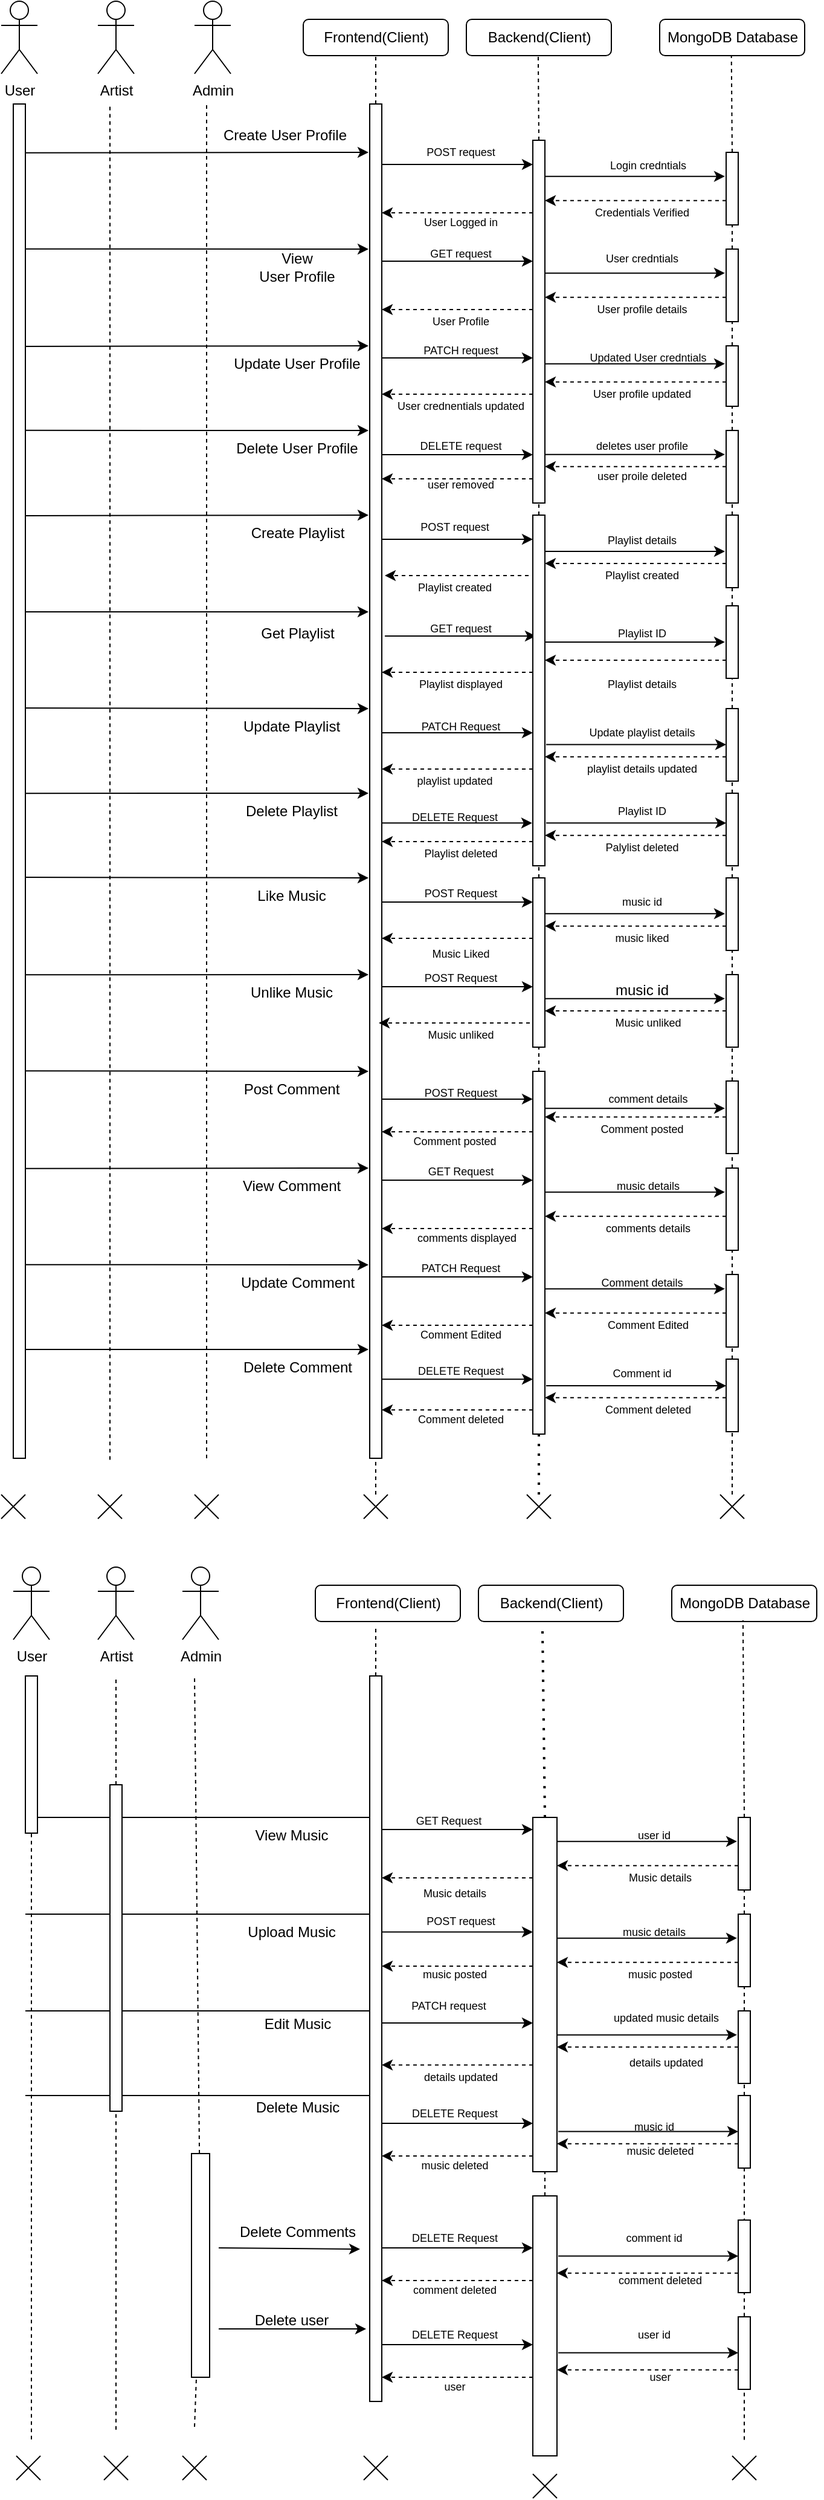<mxfile version="26.0.15">
  <diagram name="Page-1" id="o9Dabj_HN_6f1lb9_3TO">
    <mxGraphModel dx="880" dy="524" grid="1" gridSize="10" guides="1" tooltips="1" connect="1" arrows="1" fold="1" page="1" pageScale="1" pageWidth="850" pageHeight="1100" math="0" shadow="0">
      <root>
        <mxCell id="0" />
        <mxCell id="1" parent="0" />
        <mxCell id="mjWf9RoXmfoXxP3IptdT-33" value="" style="endArrow=none;html=1;rounded=0;entryX=0.5;entryY=1;entryDx=0;entryDy=0;dashed=1;" parent="1" target="dV1bL2ieKj4Z74G61Acg-168" edge="1">
          <mxGeometry width="50" height="50" relative="1" as="geometry">
            <mxPoint x="765" y="2091.714" as="sourcePoint" />
            <mxPoint x="720" y="1910" as="targetPoint" />
          </mxGeometry>
        </mxCell>
        <mxCell id="dV1bL2ieKj4Z74G61Acg-1" value="User" style="shape=umlActor;verticalLabelPosition=bottom;verticalAlign=top;html=1;outlineConnect=0;" parent="1" vertex="1">
          <mxGeometry x="150" y="75" width="30" height="60" as="geometry" />
        </mxCell>
        <mxCell id="dV1bL2ieKj4Z74G61Acg-2" value="Artist" style="shape=umlActor;verticalLabelPosition=bottom;verticalAlign=top;html=1;outlineConnect=0;" parent="1" vertex="1">
          <mxGeometry x="230" y="75" width="30" height="60" as="geometry" />
        </mxCell>
        <mxCell id="dV1bL2ieKj4Z74G61Acg-3" value="Admin" style="shape=umlActor;verticalLabelPosition=bottom;verticalAlign=top;html=1;outlineConnect=0;" parent="1" vertex="1">
          <mxGeometry x="310" y="75" width="30" height="60" as="geometry" />
        </mxCell>
        <mxCell id="dV1bL2ieKj4Z74G61Acg-7" value="" style="rounded=1;whiteSpace=wrap;html=1;" parent="1" vertex="1">
          <mxGeometry x="400" y="90" width="120" height="30" as="geometry" />
        </mxCell>
        <mxCell id="dV1bL2ieKj4Z74G61Acg-8" value="Frontend(Client)" style="text;html=1;align=center;verticalAlign=middle;resizable=0;points=[];autosize=1;strokeColor=none;fillColor=none;" parent="1" vertex="1">
          <mxGeometry x="405" y="90" width="110" height="30" as="geometry" />
        </mxCell>
        <mxCell id="dV1bL2ieKj4Z74G61Acg-9" value="" style="rounded=1;whiteSpace=wrap;html=1;" parent="1" vertex="1">
          <mxGeometry x="535" y="90" width="120" height="30" as="geometry" />
        </mxCell>
        <mxCell id="dV1bL2ieKj4Z74G61Acg-10" value="Backend(Client)" style="text;html=1;align=center;verticalAlign=middle;resizable=0;points=[];autosize=1;strokeColor=none;fillColor=none;" parent="1" vertex="1">
          <mxGeometry x="540" y="90" width="110" height="30" as="geometry" />
        </mxCell>
        <mxCell id="dV1bL2ieKj4Z74G61Acg-11" value="" style="rounded=1;whiteSpace=wrap;html=1;" parent="1" vertex="1">
          <mxGeometry x="695" y="90" width="120" height="30" as="geometry" />
        </mxCell>
        <mxCell id="dV1bL2ieKj4Z74G61Acg-12" value="MongoDB Database" style="text;html=1;align=center;verticalAlign=middle;resizable=0;points=[];autosize=1;strokeColor=none;fillColor=none;" parent="1" vertex="1">
          <mxGeometry x="690" y="90" width="130" height="30" as="geometry" />
        </mxCell>
        <mxCell id="dV1bL2ieKj4Z74G61Acg-14" value="" style="rounded=0;whiteSpace=wrap;html=1;" parent="1" vertex="1">
          <mxGeometry x="455" y="160" width="10" height="1120" as="geometry" />
        </mxCell>
        <mxCell id="dV1bL2ieKj4Z74G61Acg-17" value="" style="rounded=0;whiteSpace=wrap;html=1;" parent="1" vertex="1">
          <mxGeometry x="590" y="190" width="10" height="300" as="geometry" />
        </mxCell>
        <mxCell id="dV1bL2ieKj4Z74G61Acg-26" value="" style="endArrow=classic;html=1;rounded=0;exitX=0;exitY=0.107;exitDx=0;exitDy=0;exitPerimeter=0;entryX=-0.053;entryY=0.1;entryDx=0;entryDy=0;entryPerimeter=0;" parent="1" source="75vP7e7INXOybPQJv8t6-1" edge="1">
          <mxGeometry width="50" height="50" relative="1" as="geometry">
            <mxPoint x="90" y="280" as="sourcePoint" />
            <mxPoint x="454" y="280" as="targetPoint" />
          </mxGeometry>
        </mxCell>
        <mxCell id="dV1bL2ieKj4Z74G61Acg-27" value="" style="endArrow=classic;html=1;rounded=0;exitX=1.02;exitY=0.15;exitDx=0;exitDy=0;exitPerimeter=0;" parent="1" edge="1">
          <mxGeometry width="50" height="50" relative="1" as="geometry">
            <mxPoint x="465" y="290" as="sourcePoint" />
            <mxPoint x="590" y="290" as="targetPoint" />
          </mxGeometry>
        </mxCell>
        <mxCell id="dV1bL2ieKj4Z74G61Acg-28" value="" style="endArrow=classic;html=1;rounded=0;entryX=-0.068;entryY=0.199;entryDx=0;entryDy=0;entryPerimeter=0;exitX=0.997;exitY=0.2;exitDx=0;exitDy=0;exitPerimeter=0;" parent="1" edge="1">
          <mxGeometry width="50" height="50" relative="1" as="geometry">
            <mxPoint x="600" y="299.86" as="sourcePoint" />
            <mxPoint x="749" y="299.86" as="targetPoint" />
          </mxGeometry>
        </mxCell>
        <mxCell id="dV1bL2ieKj4Z74G61Acg-29" value="" style="endArrow=classic;html=1;rounded=0;entryX=1.047;entryY=0.3;entryDx=0;entryDy=0;entryPerimeter=0;exitX=0;exitY=0.3;exitDx=0;exitDy=0;exitPerimeter=0;dashed=1;" parent="1" edge="1">
          <mxGeometry width="50" height="50" relative="1" as="geometry">
            <mxPoint x="750" y="319.86" as="sourcePoint" />
            <mxPoint x="600" y="319.86" as="targetPoint" />
          </mxGeometry>
        </mxCell>
        <mxCell id="dV1bL2ieKj4Z74G61Acg-30" value="" style="endArrow=classic;html=1;rounded=0;entryX=1.032;entryY=0.35;entryDx=0;entryDy=0;entryPerimeter=0;dashed=1;" parent="1" edge="1">
          <mxGeometry width="50" height="50" relative="1" as="geometry">
            <mxPoint x="590" y="330" as="sourcePoint" />
            <mxPoint x="465" y="330" as="targetPoint" />
          </mxGeometry>
        </mxCell>
        <mxCell id="dV1bL2ieKj4Z74G61Acg-36" value="" style="endArrow=classic;html=1;rounded=0;exitX=0.167;exitY=0.036;exitDx=0;exitDy=0;exitPerimeter=0;entryX=-0.053;entryY=0.1;entryDx=0;entryDy=0;entryPerimeter=0;" parent="1" source="75vP7e7INXOybPQJv8t6-1" edge="1">
          <mxGeometry width="50" height="50" relative="1" as="geometry">
            <mxPoint x="90" y="200" as="sourcePoint" />
            <mxPoint x="454" y="200" as="targetPoint" />
          </mxGeometry>
        </mxCell>
        <mxCell id="dV1bL2ieKj4Z74G61Acg-37" value="" style="endArrow=classic;html=1;rounded=0;exitX=1.02;exitY=0.15;exitDx=0;exitDy=0;exitPerimeter=0;" parent="1" edge="1">
          <mxGeometry width="50" height="50" relative="1" as="geometry">
            <mxPoint x="465" y="210" as="sourcePoint" />
            <mxPoint x="590" y="210" as="targetPoint" />
          </mxGeometry>
        </mxCell>
        <mxCell id="dV1bL2ieKj4Z74G61Acg-38" value="" style="endArrow=classic;html=1;rounded=0;entryX=-0.068;entryY=0.199;entryDx=0;entryDy=0;entryPerimeter=0;exitX=0.997;exitY=0.2;exitDx=0;exitDy=0;exitPerimeter=0;" parent="1" edge="1">
          <mxGeometry width="50" height="50" relative="1" as="geometry">
            <mxPoint x="600" y="219.86" as="sourcePoint" />
            <mxPoint x="749" y="219.86" as="targetPoint" />
          </mxGeometry>
        </mxCell>
        <mxCell id="dV1bL2ieKj4Z74G61Acg-39" value="" style="endArrow=classic;html=1;rounded=0;entryX=1.047;entryY=0.3;entryDx=0;entryDy=0;entryPerimeter=0;exitX=0;exitY=0.3;exitDx=0;exitDy=0;exitPerimeter=0;dashed=1;" parent="1" edge="1">
          <mxGeometry width="50" height="50" relative="1" as="geometry">
            <mxPoint x="750" y="239.86" as="sourcePoint" />
            <mxPoint x="600" y="239.86" as="targetPoint" />
          </mxGeometry>
        </mxCell>
        <mxCell id="dV1bL2ieKj4Z74G61Acg-40" value="" style="endArrow=classic;html=1;rounded=0;entryX=1.032;entryY=0.35;entryDx=0;entryDy=0;entryPerimeter=0;dashed=1;" parent="1" edge="1">
          <mxGeometry width="50" height="50" relative="1" as="geometry">
            <mxPoint x="590" y="250" as="sourcePoint" />
            <mxPoint x="465" y="250" as="targetPoint" />
          </mxGeometry>
        </mxCell>
        <mxCell id="dV1bL2ieKj4Z74G61Acg-43" value="" style="endArrow=classic;html=1;rounded=0;exitX=0.033;exitY=0.179;exitDx=0;exitDy=0;exitPerimeter=0;entryX=-0.053;entryY=0.1;entryDx=0;entryDy=0;entryPerimeter=0;" parent="1" source="75vP7e7INXOybPQJv8t6-1" edge="1">
          <mxGeometry width="50" height="50" relative="1" as="geometry">
            <mxPoint x="90" y="360" as="sourcePoint" />
            <mxPoint x="454" y="360" as="targetPoint" />
          </mxGeometry>
        </mxCell>
        <mxCell id="dV1bL2ieKj4Z74G61Acg-44" value="" style="endArrow=classic;html=1;rounded=0;exitX=1.02;exitY=0.15;exitDx=0;exitDy=0;exitPerimeter=0;" parent="1" edge="1">
          <mxGeometry width="50" height="50" relative="1" as="geometry">
            <mxPoint x="465" y="370" as="sourcePoint" />
            <mxPoint x="590" y="370" as="targetPoint" />
          </mxGeometry>
        </mxCell>
        <mxCell id="dV1bL2ieKj4Z74G61Acg-45" value="" style="endArrow=classic;html=1;rounded=0;entryX=-0.068;entryY=0.199;entryDx=0;entryDy=0;entryPerimeter=0;exitX=0.997;exitY=0.2;exitDx=0;exitDy=0;exitPerimeter=0;" parent="1" edge="1">
          <mxGeometry width="50" height="50" relative="1" as="geometry">
            <mxPoint x="600" y="374.83" as="sourcePoint" />
            <mxPoint x="749" y="374.83" as="targetPoint" />
          </mxGeometry>
        </mxCell>
        <mxCell id="dV1bL2ieKj4Z74G61Acg-46" value="" style="endArrow=classic;html=1;rounded=0;entryX=1.047;entryY=0.3;entryDx=0;entryDy=0;entryPerimeter=0;exitX=0;exitY=0.3;exitDx=0;exitDy=0;exitPerimeter=0;dashed=1;" parent="1" edge="1">
          <mxGeometry width="50" height="50" relative="1" as="geometry">
            <mxPoint x="750" y="389.83" as="sourcePoint" />
            <mxPoint x="600" y="389.83" as="targetPoint" />
          </mxGeometry>
        </mxCell>
        <mxCell id="dV1bL2ieKj4Z74G61Acg-47" value="" style="endArrow=classic;html=1;rounded=0;entryX=1.032;entryY=0.35;entryDx=0;entryDy=0;entryPerimeter=0;dashed=1;" parent="1" edge="1">
          <mxGeometry width="50" height="50" relative="1" as="geometry">
            <mxPoint x="590" y="400" as="sourcePoint" />
            <mxPoint x="465" y="400" as="targetPoint" />
          </mxGeometry>
        </mxCell>
        <mxCell id="dV1bL2ieKj4Z74G61Acg-48" value="" style="endArrow=classic;html=1;rounded=0;exitX=0.3;exitY=0.241;exitDx=0;exitDy=0;exitPerimeter=0;entryX=-0.053;entryY=0.1;entryDx=0;entryDy=0;entryPerimeter=0;" parent="1" source="75vP7e7INXOybPQJv8t6-1" edge="1">
          <mxGeometry width="50" height="50" relative="1" as="geometry">
            <mxPoint x="90" y="430" as="sourcePoint" />
            <mxPoint x="454" y="430" as="targetPoint" />
          </mxGeometry>
        </mxCell>
        <mxCell id="dV1bL2ieKj4Z74G61Acg-49" value="" style="endArrow=classic;html=1;rounded=0;exitX=1.02;exitY=0.15;exitDx=0;exitDy=0;exitPerimeter=0;" parent="1" edge="1">
          <mxGeometry width="50" height="50" relative="1" as="geometry">
            <mxPoint x="465" y="450" as="sourcePoint" />
            <mxPoint x="590" y="450" as="targetPoint" />
          </mxGeometry>
        </mxCell>
        <mxCell id="dV1bL2ieKj4Z74G61Acg-50" value="" style="endArrow=classic;html=1;rounded=0;entryX=-0.068;entryY=0.199;entryDx=0;entryDy=0;entryPerimeter=0;exitX=0.997;exitY=0.2;exitDx=0;exitDy=0;exitPerimeter=0;" parent="1" edge="1">
          <mxGeometry width="50" height="50" relative="1" as="geometry">
            <mxPoint x="600" y="449.86" as="sourcePoint" />
            <mxPoint x="749" y="449.86" as="targetPoint" />
          </mxGeometry>
        </mxCell>
        <mxCell id="dV1bL2ieKj4Z74G61Acg-51" value="" style="endArrow=classic;html=1;rounded=0;entryX=1.047;entryY=0.3;entryDx=0;entryDy=0;entryPerimeter=0;exitX=0;exitY=0.3;exitDx=0;exitDy=0;exitPerimeter=0;dashed=1;" parent="1" edge="1">
          <mxGeometry width="50" height="50" relative="1" as="geometry">
            <mxPoint x="750" y="459.86" as="sourcePoint" />
            <mxPoint x="600" y="459.86" as="targetPoint" />
          </mxGeometry>
        </mxCell>
        <mxCell id="dV1bL2ieKj4Z74G61Acg-52" value="" style="endArrow=classic;html=1;rounded=0;entryX=1.032;entryY=0.35;entryDx=0;entryDy=0;entryPerimeter=0;dashed=1;" parent="1" edge="1">
          <mxGeometry width="50" height="50" relative="1" as="geometry">
            <mxPoint x="590" y="470" as="sourcePoint" />
            <mxPoint x="465" y="470" as="targetPoint" />
          </mxGeometry>
        </mxCell>
        <mxCell id="dV1bL2ieKj4Z74G61Acg-53" value="" style="endArrow=classic;html=1;rounded=0;exitX=0.19;exitY=0.375;exitDx=0;exitDy=0;exitPerimeter=0;entryX=-0.053;entryY=0.1;entryDx=0;entryDy=0;entryPerimeter=0;" parent="1" source="75vP7e7INXOybPQJv8t6-1" edge="1">
          <mxGeometry width="50" height="50" relative="1" as="geometry">
            <mxPoint x="90" y="580" as="sourcePoint" />
            <mxPoint x="454" y="580" as="targetPoint" />
          </mxGeometry>
        </mxCell>
        <mxCell id="dV1bL2ieKj4Z74G61Acg-54" value="" style="endArrow=classic;html=1;rounded=0;exitX=1.02;exitY=0.15;exitDx=0;exitDy=0;exitPerimeter=0;" parent="1" edge="1">
          <mxGeometry width="50" height="50" relative="1" as="geometry">
            <mxPoint x="467.5" y="600" as="sourcePoint" />
            <mxPoint x="592.5" y="600" as="targetPoint" />
          </mxGeometry>
        </mxCell>
        <mxCell id="dV1bL2ieKj4Z74G61Acg-55" value="" style="endArrow=classic;html=1;rounded=0;entryX=-0.068;entryY=0.199;entryDx=0;entryDy=0;entryPerimeter=0;exitX=0.997;exitY=0.2;exitDx=0;exitDy=0;exitPerimeter=0;" parent="1" edge="1">
          <mxGeometry width="50" height="50" relative="1" as="geometry">
            <mxPoint x="600" y="604.97" as="sourcePoint" />
            <mxPoint x="749" y="604.97" as="targetPoint" />
          </mxGeometry>
        </mxCell>
        <mxCell id="dV1bL2ieKj4Z74G61Acg-56" value="" style="endArrow=classic;html=1;rounded=0;entryX=1.047;entryY=0.3;entryDx=0;entryDy=0;entryPerimeter=0;exitX=0;exitY=0.3;exitDx=0;exitDy=0;exitPerimeter=0;dashed=1;" parent="1" edge="1">
          <mxGeometry width="50" height="50" relative="1" as="geometry">
            <mxPoint x="750" y="620" as="sourcePoint" />
            <mxPoint x="600" y="620" as="targetPoint" />
          </mxGeometry>
        </mxCell>
        <mxCell id="dV1bL2ieKj4Z74G61Acg-57" value="" style="endArrow=classic;html=1;rounded=0;entryX=1.032;entryY=0.35;entryDx=0;entryDy=0;entryPerimeter=0;dashed=1;" parent="1" edge="1">
          <mxGeometry width="50" height="50" relative="1" as="geometry">
            <mxPoint x="590" y="630" as="sourcePoint" />
            <mxPoint x="465" y="630" as="targetPoint" />
          </mxGeometry>
        </mxCell>
        <mxCell id="dV1bL2ieKj4Z74G61Acg-58" value="" style="endArrow=classic;html=1;rounded=0;exitX=1;exitY=0.304;exitDx=0;exitDy=0;exitPerimeter=0;entryX=-0.053;entryY=0.1;entryDx=0;entryDy=0;entryPerimeter=0;" parent="1" source="75vP7e7INXOybPQJv8t6-1" edge="1">
          <mxGeometry width="50" height="50" relative="1" as="geometry">
            <mxPoint x="90" y="500" as="sourcePoint" />
            <mxPoint x="454" y="500" as="targetPoint" />
          </mxGeometry>
        </mxCell>
        <mxCell id="dV1bL2ieKj4Z74G61Acg-59" value="" style="endArrow=classic;html=1;rounded=0;exitX=1.02;exitY=0.15;exitDx=0;exitDy=0;exitPerimeter=0;" parent="1" edge="1">
          <mxGeometry width="50" height="50" relative="1" as="geometry">
            <mxPoint x="465" y="520" as="sourcePoint" />
            <mxPoint x="590" y="520" as="targetPoint" />
          </mxGeometry>
        </mxCell>
        <mxCell id="dV1bL2ieKj4Z74G61Acg-60" value="" style="endArrow=classic;html=1;rounded=0;entryX=-0.068;entryY=0.199;entryDx=0;entryDy=0;entryPerimeter=0;exitX=0.997;exitY=0.2;exitDx=0;exitDy=0;exitPerimeter=0;" parent="1" edge="1">
          <mxGeometry width="50" height="50" relative="1" as="geometry">
            <mxPoint x="600" y="530" as="sourcePoint" />
            <mxPoint x="749" y="530" as="targetPoint" />
          </mxGeometry>
        </mxCell>
        <mxCell id="dV1bL2ieKj4Z74G61Acg-61" value="" style="endArrow=classic;html=1;rounded=0;entryX=1.047;entryY=0.3;entryDx=0;entryDy=0;entryPerimeter=0;exitX=0;exitY=0.3;exitDx=0;exitDy=0;exitPerimeter=0;dashed=1;" parent="1" edge="1">
          <mxGeometry width="50" height="50" relative="1" as="geometry">
            <mxPoint x="750" y="540" as="sourcePoint" />
            <mxPoint x="600" y="540" as="targetPoint" />
          </mxGeometry>
        </mxCell>
        <mxCell id="dV1bL2ieKj4Z74G61Acg-62" value="" style="endArrow=classic;html=1;rounded=0;entryX=1.032;entryY=0.35;entryDx=0;entryDy=0;entryPerimeter=0;dashed=1;" parent="1" edge="1">
          <mxGeometry width="50" height="50" relative="1" as="geometry">
            <mxPoint x="592.5" y="550" as="sourcePoint" />
            <mxPoint x="467.5" y="550" as="targetPoint" />
          </mxGeometry>
        </mxCell>
        <mxCell id="dV1bL2ieKj4Z74G61Acg-63" value="" style="endArrow=classic;html=1;rounded=0;exitX=0.049;exitY=0.446;exitDx=0;exitDy=0;exitPerimeter=0;entryX=-0.053;entryY=0.1;entryDx=0;entryDy=0;entryPerimeter=0;" parent="1" source="75vP7e7INXOybPQJv8t6-1" edge="1">
          <mxGeometry width="50" height="50" relative="1" as="geometry">
            <mxPoint x="90" y="660" as="sourcePoint" />
            <mxPoint x="454" y="660" as="targetPoint" />
          </mxGeometry>
        </mxCell>
        <mxCell id="dV1bL2ieKj4Z74G61Acg-64" value="" style="endArrow=classic;html=1;rounded=0;exitX=1.02;exitY=0.15;exitDx=0;exitDy=0;exitPerimeter=0;" parent="1" edge="1">
          <mxGeometry width="50" height="50" relative="1" as="geometry">
            <mxPoint x="465" y="680" as="sourcePoint" />
            <mxPoint x="590" y="680" as="targetPoint" />
          </mxGeometry>
        </mxCell>
        <mxCell id="dV1bL2ieKj4Z74G61Acg-65" value="" style="endArrow=classic;html=1;rounded=0;entryX=-0.068;entryY=0.199;entryDx=0;entryDy=0;entryPerimeter=0;exitX=0.997;exitY=0.2;exitDx=0;exitDy=0;exitPerimeter=0;" parent="1" edge="1">
          <mxGeometry width="50" height="50" relative="1" as="geometry">
            <mxPoint x="601" y="689.8" as="sourcePoint" />
            <mxPoint x="750" y="689.8" as="targetPoint" />
          </mxGeometry>
        </mxCell>
        <mxCell id="dV1bL2ieKj4Z74G61Acg-66" value="" style="endArrow=classic;html=1;rounded=0;entryX=1.047;entryY=0.3;entryDx=0;entryDy=0;entryPerimeter=0;exitX=0;exitY=0.3;exitDx=0;exitDy=0;exitPerimeter=0;dashed=1;" parent="1" edge="1">
          <mxGeometry width="50" height="50" relative="1" as="geometry">
            <mxPoint x="750" y="699.86" as="sourcePoint" />
            <mxPoint x="600" y="699.86" as="targetPoint" />
          </mxGeometry>
        </mxCell>
        <mxCell id="dV1bL2ieKj4Z74G61Acg-67" value="" style="endArrow=classic;html=1;rounded=0;entryX=1.032;entryY=0.35;entryDx=0;entryDy=0;entryPerimeter=0;dashed=1;" parent="1" edge="1">
          <mxGeometry width="50" height="50" relative="1" as="geometry">
            <mxPoint x="590" y="710" as="sourcePoint" />
            <mxPoint x="465" y="710" as="targetPoint" />
          </mxGeometry>
        </mxCell>
        <mxCell id="dV1bL2ieKj4Z74G61Acg-68" value="" style="endArrow=classic;html=1;rounded=0;entryX=-0.053;entryY=0.1;entryDx=0;entryDy=0;entryPerimeter=0;exitX=0;exitY=0.509;exitDx=0;exitDy=0;exitPerimeter=0;" parent="1" source="75vP7e7INXOybPQJv8t6-1" edge="1">
          <mxGeometry width="50" height="50" relative="1" as="geometry">
            <mxPoint x="180" y="730" as="sourcePoint" />
            <mxPoint x="454" y="730" as="targetPoint" />
          </mxGeometry>
        </mxCell>
        <mxCell id="dV1bL2ieKj4Z74G61Acg-69" value="" style="endArrow=classic;html=1;rounded=0;entryX=-0.068;entryY=0.199;entryDx=0;entryDy=0;entryPerimeter=0;exitX=0.997;exitY=0.2;exitDx=0;exitDy=0;exitPerimeter=0;" parent="1" edge="1">
          <mxGeometry width="50" height="50" relative="1" as="geometry">
            <mxPoint x="601" y="754.67" as="sourcePoint" />
            <mxPoint x="750" y="754.67" as="targetPoint" />
          </mxGeometry>
        </mxCell>
        <mxCell id="dV1bL2ieKj4Z74G61Acg-70" value="" style="endArrow=classic;html=1;rounded=0;entryX=1.047;entryY=0.3;entryDx=0;entryDy=0;entryPerimeter=0;exitX=0;exitY=0.3;exitDx=0;exitDy=0;exitPerimeter=0;dashed=1;" parent="1" edge="1">
          <mxGeometry width="50" height="50" relative="1" as="geometry">
            <mxPoint x="750" y="764.86" as="sourcePoint" />
            <mxPoint x="600" y="764.86" as="targetPoint" />
          </mxGeometry>
        </mxCell>
        <mxCell id="dV1bL2ieKj4Z74G61Acg-71" value="" style="endArrow=classic;html=1;rounded=0;entryX=1.032;entryY=0.35;entryDx=0;entryDy=0;entryPerimeter=0;dashed=1;" parent="1" edge="1">
          <mxGeometry width="50" height="50" relative="1" as="geometry">
            <mxPoint x="590" y="770" as="sourcePoint" />
            <mxPoint x="465" y="770" as="targetPoint" />
          </mxGeometry>
        </mxCell>
        <mxCell id="dV1bL2ieKj4Z74G61Acg-73" value="Create User Profile" style="text;html=1;align=center;verticalAlign=middle;whiteSpace=wrap;rounded=0;" parent="1" vertex="1">
          <mxGeometry x="330" y="171" width="110" height="30" as="geometry" />
        </mxCell>
        <mxCell id="dV1bL2ieKj4Z74G61Acg-74" value="View&lt;div&gt;User Profile&lt;/div&gt;" style="text;html=1;align=center;verticalAlign=middle;whiteSpace=wrap;rounded=0;" parent="1" vertex="1">
          <mxGeometry x="350" y="280" width="90" height="30" as="geometry" />
        </mxCell>
        <mxCell id="dV1bL2ieKj4Z74G61Acg-75" value="Update User Profile" style="text;html=1;align=center;verticalAlign=middle;whiteSpace=wrap;rounded=0;" parent="1" vertex="1">
          <mxGeometry x="340" y="360" width="110" height="30" as="geometry" />
        </mxCell>
        <mxCell id="dV1bL2ieKj4Z74G61Acg-76" value="Delete User Profile" style="text;html=1;align=center;verticalAlign=middle;whiteSpace=wrap;rounded=0;" parent="1" vertex="1">
          <mxGeometry x="340" y="430" width="110" height="30" as="geometry" />
        </mxCell>
        <mxCell id="dV1bL2ieKj4Z74G61Acg-77" value="Create Playlist" style="text;html=1;align=center;verticalAlign=middle;resizable=0;points=[];autosize=1;strokeColor=none;fillColor=none;" parent="1" vertex="1">
          <mxGeometry x="345" y="500" width="100" height="30" as="geometry" />
        </mxCell>
        <mxCell id="dV1bL2ieKj4Z74G61Acg-78" value="Get Playlist" style="text;html=1;align=center;verticalAlign=middle;resizable=0;points=[];autosize=1;strokeColor=none;fillColor=none;" parent="1" vertex="1">
          <mxGeometry x="355" y="583" width="80" height="30" as="geometry" />
        </mxCell>
        <mxCell id="dV1bL2ieKj4Z74G61Acg-79" value="Update Playlist" style="text;html=1;align=center;verticalAlign=middle;resizable=0;points=[];autosize=1;strokeColor=none;fillColor=none;" parent="1" vertex="1">
          <mxGeometry x="340" y="660" width="100" height="30" as="geometry" />
        </mxCell>
        <mxCell id="dV1bL2ieKj4Z74G61Acg-80" value="Delete Playlist" style="text;html=1;align=center;verticalAlign=middle;resizable=0;points=[];autosize=1;strokeColor=none;fillColor=none;" parent="1" vertex="1">
          <mxGeometry x="340" y="730" width="100" height="30" as="geometry" />
        </mxCell>
        <mxCell id="dV1bL2ieKj4Z74G61Acg-81" value="" style="endArrow=classic;html=1;rounded=0;exitX=1;exitY=0.643;exitDx=0;exitDy=0;exitPerimeter=0;entryX=-0.053;entryY=0.1;entryDx=0;entryDy=0;entryPerimeter=0;" parent="1" source="75vP7e7INXOybPQJv8t6-1" edge="1">
          <mxGeometry width="50" height="50" relative="1" as="geometry">
            <mxPoint x="90" y="880" as="sourcePoint" />
            <mxPoint x="454" y="880" as="targetPoint" />
          </mxGeometry>
        </mxCell>
        <mxCell id="dV1bL2ieKj4Z74G61Acg-82" value="" style="endArrow=classic;html=1;rounded=0;exitX=1.02;exitY=0.15;exitDx=0;exitDy=0;exitPerimeter=0;" parent="1" edge="1">
          <mxGeometry width="50" height="50" relative="1" as="geometry">
            <mxPoint x="465" y="890" as="sourcePoint" />
            <mxPoint x="590" y="890" as="targetPoint" />
          </mxGeometry>
        </mxCell>
        <mxCell id="dV1bL2ieKj4Z74G61Acg-83" value="" style="endArrow=classic;html=1;rounded=0;entryX=-0.068;entryY=0.199;entryDx=0;entryDy=0;entryPerimeter=0;exitX=0.997;exitY=0.2;exitDx=0;exitDy=0;exitPerimeter=0;" parent="1" edge="1">
          <mxGeometry width="50" height="50" relative="1" as="geometry">
            <mxPoint x="600" y="899.86" as="sourcePoint" />
            <mxPoint x="749" y="899.86" as="targetPoint" />
          </mxGeometry>
        </mxCell>
        <mxCell id="dV1bL2ieKj4Z74G61Acg-84" value="" style="endArrow=classic;html=1;rounded=0;entryX=1.047;entryY=0.3;entryDx=0;entryDy=0;entryPerimeter=0;exitX=0;exitY=0.3;exitDx=0;exitDy=0;exitPerimeter=0;dashed=1;" parent="1" edge="1">
          <mxGeometry width="50" height="50" relative="1" as="geometry">
            <mxPoint x="750" y="910" as="sourcePoint" />
            <mxPoint x="600" y="910" as="targetPoint" />
          </mxGeometry>
        </mxCell>
        <mxCell id="dV1bL2ieKj4Z74G61Acg-85" value="" style="endArrow=classic;html=1;rounded=0;entryX=1.032;entryY=0.35;entryDx=0;entryDy=0;entryPerimeter=0;dashed=1;" parent="1" edge="1">
          <mxGeometry width="50" height="50" relative="1" as="geometry">
            <mxPoint x="587.5" y="920" as="sourcePoint" />
            <mxPoint x="462.5" y="920" as="targetPoint" />
          </mxGeometry>
        </mxCell>
        <mxCell id="dV1bL2ieKj4Z74G61Acg-86" value="" style="endArrow=classic;html=1;rounded=0;exitX=0;exitY=0.571;exitDx=0;exitDy=0;exitPerimeter=0;entryX=-0.053;entryY=0.1;entryDx=0;entryDy=0;entryPerimeter=0;" parent="1" source="75vP7e7INXOybPQJv8t6-1" edge="1">
          <mxGeometry width="50" height="50" relative="1" as="geometry">
            <mxPoint x="90" y="800" as="sourcePoint" />
            <mxPoint x="454" y="800" as="targetPoint" />
          </mxGeometry>
        </mxCell>
        <mxCell id="dV1bL2ieKj4Z74G61Acg-87" value="" style="endArrow=classic;html=1;rounded=0;exitX=1.02;exitY=0.15;exitDx=0;exitDy=0;exitPerimeter=0;" parent="1" edge="1">
          <mxGeometry width="50" height="50" relative="1" as="geometry">
            <mxPoint x="465" y="820" as="sourcePoint" />
            <mxPoint x="590" y="820" as="targetPoint" />
          </mxGeometry>
        </mxCell>
        <mxCell id="dV1bL2ieKj4Z74G61Acg-88" value="" style="endArrow=classic;html=1;rounded=0;entryX=-0.068;entryY=0.199;entryDx=0;entryDy=0;entryPerimeter=0;exitX=0.997;exitY=0.2;exitDx=0;exitDy=0;exitPerimeter=0;" parent="1" edge="1">
          <mxGeometry width="50" height="50" relative="1" as="geometry">
            <mxPoint x="600" y="829.67" as="sourcePoint" />
            <mxPoint x="749" y="829.67" as="targetPoint" />
          </mxGeometry>
        </mxCell>
        <mxCell id="dV1bL2ieKj4Z74G61Acg-89" value="" style="endArrow=classic;html=1;rounded=0;entryX=1.047;entryY=0.3;entryDx=0;entryDy=0;entryPerimeter=0;exitX=0;exitY=0.3;exitDx=0;exitDy=0;exitPerimeter=0;dashed=1;" parent="1" edge="1">
          <mxGeometry width="50" height="50" relative="1" as="geometry">
            <mxPoint x="750" y="839.86" as="sourcePoint" />
            <mxPoint x="600" y="839.86" as="targetPoint" />
          </mxGeometry>
        </mxCell>
        <mxCell id="dV1bL2ieKj4Z74G61Acg-90" value="" style="endArrow=classic;html=1;rounded=0;entryX=1.032;entryY=0.35;entryDx=0;entryDy=0;entryPerimeter=0;dashed=1;" parent="1" edge="1">
          <mxGeometry width="50" height="50" relative="1" as="geometry">
            <mxPoint x="590" y="850" as="sourcePoint" />
            <mxPoint x="465" y="850" as="targetPoint" />
          </mxGeometry>
        </mxCell>
        <mxCell id="dV1bL2ieKj4Z74G61Acg-91" value="Like Music" style="text;html=1;align=center;verticalAlign=middle;resizable=0;points=[];autosize=1;strokeColor=none;fillColor=none;" parent="1" vertex="1">
          <mxGeometry x="350" y="800" width="80" height="30" as="geometry" />
        </mxCell>
        <mxCell id="dV1bL2ieKj4Z74G61Acg-92" value="Unlike Music" style="text;html=1;align=center;verticalAlign=middle;resizable=0;points=[];autosize=1;strokeColor=none;fillColor=none;" parent="1" vertex="1">
          <mxGeometry x="345" y="880" width="90" height="30" as="geometry" />
        </mxCell>
        <mxCell id="dV1bL2ieKj4Z74G61Acg-93" value="" style="endArrow=classic;html=1;rounded=0;entryX=-0.053;entryY=0.1;entryDx=0;entryDy=0;entryPerimeter=0;exitX=0.15;exitY=0.786;exitDx=0;exitDy=0;exitPerimeter=0;" parent="1" source="75vP7e7INXOybPQJv8t6-1" edge="1">
          <mxGeometry width="50" height="50" relative="1" as="geometry">
            <mxPoint x="180" y="1040" as="sourcePoint" />
            <mxPoint x="454" y="1040" as="targetPoint" />
          </mxGeometry>
        </mxCell>
        <mxCell id="dV1bL2ieKj4Z74G61Acg-94" value="" style="endArrow=classic;html=1;rounded=0;exitX=1.02;exitY=0.15;exitDx=0;exitDy=0;exitPerimeter=0;" parent="1" edge="1">
          <mxGeometry width="50" height="50" relative="1" as="geometry">
            <mxPoint x="465" y="1050" as="sourcePoint" />
            <mxPoint x="590" y="1050" as="targetPoint" />
          </mxGeometry>
        </mxCell>
        <mxCell id="dV1bL2ieKj4Z74G61Acg-95" value="" style="endArrow=classic;html=1;rounded=0;entryX=-0.068;entryY=0.199;entryDx=0;entryDy=0;entryPerimeter=0;exitX=0.997;exitY=0.2;exitDx=0;exitDy=0;exitPerimeter=0;" parent="1" edge="1">
          <mxGeometry width="50" height="50" relative="1" as="geometry">
            <mxPoint x="600" y="1059.86" as="sourcePoint" />
            <mxPoint x="749" y="1059.86" as="targetPoint" />
          </mxGeometry>
        </mxCell>
        <mxCell id="dV1bL2ieKj4Z74G61Acg-96" value="" style="endArrow=classic;html=1;rounded=0;entryX=1.047;entryY=0.3;entryDx=0;entryDy=0;entryPerimeter=0;exitX=0;exitY=0.3;exitDx=0;exitDy=0;exitPerimeter=0;dashed=1;" parent="1" edge="1">
          <mxGeometry width="50" height="50" relative="1" as="geometry">
            <mxPoint x="750" y="1079.86" as="sourcePoint" />
            <mxPoint x="600" y="1079.86" as="targetPoint" />
          </mxGeometry>
        </mxCell>
        <mxCell id="dV1bL2ieKj4Z74G61Acg-97" value="" style="endArrow=classic;html=1;rounded=0;entryX=1.032;entryY=0.35;entryDx=0;entryDy=0;entryPerimeter=0;dashed=1;" parent="1" edge="1">
          <mxGeometry width="50" height="50" relative="1" as="geometry">
            <mxPoint x="590" y="1090" as="sourcePoint" />
            <mxPoint x="465" y="1090" as="targetPoint" />
          </mxGeometry>
        </mxCell>
        <mxCell id="dV1bL2ieKj4Z74G61Acg-98" value="" style="endArrow=classic;html=1;rounded=0;exitX=0.35;exitY=0.714;exitDx=0;exitDy=0;exitPerimeter=0;entryX=-0.053;entryY=0.1;entryDx=0;entryDy=0;entryPerimeter=0;" parent="1" source="75vP7e7INXOybPQJv8t6-1" edge="1">
          <mxGeometry width="50" height="50" relative="1" as="geometry">
            <mxPoint x="90" y="960" as="sourcePoint" />
            <mxPoint x="454" y="960" as="targetPoint" />
          </mxGeometry>
        </mxCell>
        <mxCell id="dV1bL2ieKj4Z74G61Acg-99" value="" style="endArrow=classic;html=1;rounded=0;exitX=1.02;exitY=0.15;exitDx=0;exitDy=0;exitPerimeter=0;" parent="1" edge="1">
          <mxGeometry width="50" height="50" relative="1" as="geometry">
            <mxPoint x="465" y="982.94" as="sourcePoint" />
            <mxPoint x="590" y="982.94" as="targetPoint" />
          </mxGeometry>
        </mxCell>
        <mxCell id="dV1bL2ieKj4Z74G61Acg-100" value="" style="endArrow=classic;html=1;rounded=0;entryX=-0.068;entryY=0.199;entryDx=0;entryDy=0;entryPerimeter=0;exitX=0.997;exitY=0.2;exitDx=0;exitDy=0;exitPerimeter=0;" parent="1" edge="1">
          <mxGeometry width="50" height="50" relative="1" as="geometry">
            <mxPoint x="600" y="990.61" as="sourcePoint" />
            <mxPoint x="749" y="990.61" as="targetPoint" />
          </mxGeometry>
        </mxCell>
        <mxCell id="dV1bL2ieKj4Z74G61Acg-101" value="" style="endArrow=classic;html=1;rounded=0;entryX=1.047;entryY=0.3;entryDx=0;entryDy=0;entryPerimeter=0;exitX=0;exitY=0.3;exitDx=0;exitDy=0;exitPerimeter=0;dashed=1;" parent="1" edge="1">
          <mxGeometry width="50" height="50" relative="1" as="geometry">
            <mxPoint x="750" y="997.74" as="sourcePoint" />
            <mxPoint x="600" y="997.74" as="targetPoint" />
          </mxGeometry>
        </mxCell>
        <mxCell id="dV1bL2ieKj4Z74G61Acg-102" value="" style="endArrow=classic;html=1;rounded=0;entryX=1.032;entryY=0.35;entryDx=0;entryDy=0;entryPerimeter=0;dashed=1;" parent="1" edge="1">
          <mxGeometry width="50" height="50" relative="1" as="geometry">
            <mxPoint x="590" y="1010" as="sourcePoint" />
            <mxPoint x="465" y="1010" as="targetPoint" />
          </mxGeometry>
        </mxCell>
        <mxCell id="dV1bL2ieKj4Z74G61Acg-103" value="" style="endArrow=classic;html=1;rounded=0;exitX=0.7;exitY=0.857;exitDx=0;exitDy=0;exitPerimeter=0;entryX=-0.053;entryY=0.1;entryDx=0;entryDy=0;entryPerimeter=0;" parent="1" source="75vP7e7INXOybPQJv8t6-1" edge="1">
          <mxGeometry width="50" height="50" relative="1" as="geometry">
            <mxPoint x="90" y="1120" as="sourcePoint" />
            <mxPoint x="454" y="1120" as="targetPoint" />
          </mxGeometry>
        </mxCell>
        <mxCell id="dV1bL2ieKj4Z74G61Acg-104" value="" style="endArrow=classic;html=1;rounded=0;exitX=1.02;exitY=0.15;exitDx=0;exitDy=0;exitPerimeter=0;" parent="1" edge="1">
          <mxGeometry width="50" height="50" relative="1" as="geometry">
            <mxPoint x="465" y="1130" as="sourcePoint" />
            <mxPoint x="590" y="1130" as="targetPoint" />
          </mxGeometry>
        </mxCell>
        <mxCell id="dV1bL2ieKj4Z74G61Acg-105" value="" style="endArrow=classic;html=1;rounded=0;entryX=-0.068;entryY=0.199;entryDx=0;entryDy=0;entryPerimeter=0;exitX=0.997;exitY=0.2;exitDx=0;exitDy=0;exitPerimeter=0;" parent="1" edge="1">
          <mxGeometry width="50" height="50" relative="1" as="geometry">
            <mxPoint x="600" y="1139.86" as="sourcePoint" />
            <mxPoint x="749" y="1139.86" as="targetPoint" />
          </mxGeometry>
        </mxCell>
        <mxCell id="dV1bL2ieKj4Z74G61Acg-106" value="" style="endArrow=classic;html=1;rounded=0;entryX=1.047;entryY=0.3;entryDx=0;entryDy=0;entryPerimeter=0;exitX=0;exitY=0.3;exitDx=0;exitDy=0;exitPerimeter=0;dashed=1;" parent="1" edge="1">
          <mxGeometry width="50" height="50" relative="1" as="geometry">
            <mxPoint x="750" y="1159.86" as="sourcePoint" />
            <mxPoint x="600" y="1159.86" as="targetPoint" />
          </mxGeometry>
        </mxCell>
        <mxCell id="dV1bL2ieKj4Z74G61Acg-107" value="" style="endArrow=classic;html=1;rounded=0;entryX=1.032;entryY=0.35;entryDx=0;entryDy=0;entryPerimeter=0;dashed=1;" parent="1" edge="1">
          <mxGeometry width="50" height="50" relative="1" as="geometry">
            <mxPoint x="590" y="1170" as="sourcePoint" />
            <mxPoint x="465" y="1170" as="targetPoint" />
          </mxGeometry>
        </mxCell>
        <mxCell id="dV1bL2ieKj4Z74G61Acg-108" value="" style="endArrow=classic;html=1;rounded=0;entryX=-0.053;entryY=0.1;entryDx=0;entryDy=0;entryPerimeter=0;" parent="1" edge="1">
          <mxGeometry width="50" height="50" relative="1" as="geometry">
            <mxPoint x="170" y="1190" as="sourcePoint" />
            <mxPoint x="454" y="1190" as="targetPoint" />
          </mxGeometry>
        </mxCell>
        <mxCell id="dV1bL2ieKj4Z74G61Acg-109" value="" style="endArrow=classic;html=1;rounded=0;exitX=1.02;exitY=0.15;exitDx=0;exitDy=0;exitPerimeter=0;" parent="1" edge="1">
          <mxGeometry width="50" height="50" relative="1" as="geometry">
            <mxPoint x="465" y="1214.67" as="sourcePoint" />
            <mxPoint x="590" y="1214.67" as="targetPoint" />
          </mxGeometry>
        </mxCell>
        <mxCell id="dV1bL2ieKj4Z74G61Acg-110" value="" style="endArrow=classic;html=1;rounded=0;entryX=-0.068;entryY=0.199;entryDx=0;entryDy=0;entryPerimeter=0;exitX=0.997;exitY=0.2;exitDx=0;exitDy=0;exitPerimeter=0;" parent="1" edge="1">
          <mxGeometry width="50" height="50" relative="1" as="geometry">
            <mxPoint x="601" y="1220" as="sourcePoint" />
            <mxPoint x="750" y="1220" as="targetPoint" />
          </mxGeometry>
        </mxCell>
        <mxCell id="dV1bL2ieKj4Z74G61Acg-111" value="" style="endArrow=classic;html=1;rounded=0;entryX=1.047;entryY=0.3;entryDx=0;entryDy=0;entryPerimeter=0;exitX=0;exitY=0.3;exitDx=0;exitDy=0;exitPerimeter=0;dashed=1;" parent="1" edge="1">
          <mxGeometry width="50" height="50" relative="1" as="geometry">
            <mxPoint x="750" y="1229.86" as="sourcePoint" />
            <mxPoint x="600" y="1229.86" as="targetPoint" />
          </mxGeometry>
        </mxCell>
        <mxCell id="dV1bL2ieKj4Z74G61Acg-112" value="" style="endArrow=classic;html=1;rounded=0;entryX=1.032;entryY=0.35;entryDx=0;entryDy=0;entryPerimeter=0;dashed=1;" parent="1" edge="1">
          <mxGeometry width="50" height="50" relative="1" as="geometry">
            <mxPoint x="590" y="1240" as="sourcePoint" />
            <mxPoint x="465" y="1240" as="targetPoint" />
          </mxGeometry>
        </mxCell>
        <mxCell id="dV1bL2ieKj4Z74G61Acg-113" value="Post Comment" style="text;html=1;align=center;verticalAlign=middle;resizable=0;points=[];autosize=1;strokeColor=none;fillColor=none;" parent="1" vertex="1">
          <mxGeometry x="340" y="960" width="100" height="30" as="geometry" />
        </mxCell>
        <mxCell id="dV1bL2ieKj4Z74G61Acg-114" value="View Comment" style="text;html=1;align=center;verticalAlign=middle;resizable=0;points=[];autosize=1;strokeColor=none;fillColor=none;" parent="1" vertex="1">
          <mxGeometry x="340" y="1040" width="100" height="30" as="geometry" />
        </mxCell>
        <mxCell id="dV1bL2ieKj4Z74G61Acg-115" value="Update Comment" style="text;html=1;align=center;verticalAlign=middle;resizable=0;points=[];autosize=1;strokeColor=none;fillColor=none;" parent="1" vertex="1">
          <mxGeometry x="335" y="1120" width="120" height="30" as="geometry" />
        </mxCell>
        <mxCell id="dV1bL2ieKj4Z74G61Acg-116" value="Delete Comment" style="text;html=1;align=center;verticalAlign=middle;resizable=0;points=[];autosize=1;strokeColor=none;fillColor=none;" parent="1" vertex="1">
          <mxGeometry x="340" y="1190" width="110" height="30" as="geometry" />
        </mxCell>
        <mxCell id="dV1bL2ieKj4Z74G61Acg-118" value="" style="endArrow=classic;html=1;rounded=0;entryX=-0.053;entryY=0.1;entryDx=0;entryDy=0;entryPerimeter=0;" parent="1" edge="1">
          <mxGeometry width="50" height="50" relative="1" as="geometry">
            <mxPoint x="170" y="1657" as="sourcePoint" />
            <mxPoint x="464" y="1657" as="targetPoint" />
          </mxGeometry>
        </mxCell>
        <mxCell id="dV1bL2ieKj4Z74G61Acg-119" value="" style="endArrow=classic;html=1;rounded=0;exitX=1.02;exitY=0.15;exitDx=0;exitDy=0;exitPerimeter=0;" parent="1" edge="1">
          <mxGeometry width="50" height="50" relative="1" as="geometry">
            <mxPoint x="465" y="1671.8" as="sourcePoint" />
            <mxPoint x="590" y="1671.8" as="targetPoint" />
          </mxGeometry>
        </mxCell>
        <mxCell id="dV1bL2ieKj4Z74G61Acg-120" value="" style="endArrow=classic;html=1;rounded=0;entryX=-0.068;entryY=0.199;entryDx=0;entryDy=0;entryPerimeter=0;exitX=0.997;exitY=0.2;exitDx=0;exitDy=0;exitPerimeter=0;" parent="1" edge="1">
          <mxGeometry width="50" height="50" relative="1" as="geometry">
            <mxPoint x="610" y="1676.86" as="sourcePoint" />
            <mxPoint x="759" y="1676.86" as="targetPoint" />
          </mxGeometry>
        </mxCell>
        <mxCell id="dV1bL2ieKj4Z74G61Acg-121" value="" style="endArrow=classic;html=1;rounded=0;entryX=1.047;entryY=0.3;entryDx=0;entryDy=0;entryPerimeter=0;exitX=0;exitY=0.3;exitDx=0;exitDy=0;exitPerimeter=0;dashed=1;" parent="1" edge="1">
          <mxGeometry width="50" height="50" relative="1" as="geometry">
            <mxPoint x="760" y="1696.86" as="sourcePoint" />
            <mxPoint x="610" y="1696.86" as="targetPoint" />
          </mxGeometry>
        </mxCell>
        <mxCell id="dV1bL2ieKj4Z74G61Acg-122" value="" style="endArrow=classic;html=1;rounded=0;entryX=1.032;entryY=0.35;entryDx=0;entryDy=0;entryPerimeter=0;dashed=1;" parent="1" edge="1">
          <mxGeometry width="50" height="50" relative="1" as="geometry">
            <mxPoint x="590" y="1700" as="sourcePoint" />
            <mxPoint x="465" y="1700" as="targetPoint" />
          </mxGeometry>
        </mxCell>
        <mxCell id="dV1bL2ieKj4Z74G61Acg-123" value="" style="endArrow=classic;html=1;rounded=0;entryX=-0.053;entryY=0.1;entryDx=0;entryDy=0;entryPerimeter=0;exitX=1;exitY=0.9;exitDx=0;exitDy=0;exitPerimeter=0;" parent="1" source="75vP7e7INXOybPQJv8t6-86" edge="1">
          <mxGeometry width="50" height="50" relative="1" as="geometry">
            <mxPoint x="190" y="1577" as="sourcePoint" />
            <mxPoint x="464" y="1577" as="targetPoint" />
          </mxGeometry>
        </mxCell>
        <mxCell id="dV1bL2ieKj4Z74G61Acg-124" value="" style="endArrow=classic;html=1;rounded=0;exitX=1.02;exitY=0.15;exitDx=0;exitDy=0;exitPerimeter=0;" parent="1" edge="1">
          <mxGeometry width="50" height="50" relative="1" as="geometry">
            <mxPoint x="465" y="1587" as="sourcePoint" />
            <mxPoint x="590" y="1587" as="targetPoint" />
          </mxGeometry>
        </mxCell>
        <mxCell id="dV1bL2ieKj4Z74G61Acg-125" value="" style="endArrow=classic;html=1;rounded=0;entryX=-0.068;entryY=0.199;entryDx=0;entryDy=0;entryPerimeter=0;exitX=0.997;exitY=0.2;exitDx=0;exitDy=0;exitPerimeter=0;" parent="1" edge="1">
          <mxGeometry width="50" height="50" relative="1" as="geometry">
            <mxPoint x="610" y="1596.86" as="sourcePoint" />
            <mxPoint x="759" y="1596.86" as="targetPoint" />
          </mxGeometry>
        </mxCell>
        <mxCell id="dV1bL2ieKj4Z74G61Acg-126" value="" style="endArrow=classic;html=1;rounded=0;entryX=1.047;entryY=0.3;entryDx=0;entryDy=0;entryPerimeter=0;exitX=0;exitY=0.3;exitDx=0;exitDy=0;exitPerimeter=0;dashed=1;" parent="1" edge="1">
          <mxGeometry width="50" height="50" relative="1" as="geometry">
            <mxPoint x="760" y="1616.86" as="sourcePoint" />
            <mxPoint x="610" y="1616.86" as="targetPoint" />
          </mxGeometry>
        </mxCell>
        <mxCell id="dV1bL2ieKj4Z74G61Acg-127" value="" style="endArrow=classic;html=1;rounded=0;entryX=1.032;entryY=0.35;entryDx=0;entryDy=0;entryPerimeter=0;dashed=1;" parent="1" edge="1">
          <mxGeometry width="50" height="50" relative="1" as="geometry">
            <mxPoint x="590" y="1627" as="sourcePoint" />
            <mxPoint x="465" y="1627" as="targetPoint" />
          </mxGeometry>
        </mxCell>
        <mxCell id="dV1bL2ieKj4Z74G61Acg-128" value="" style="endArrow=classic;html=1;rounded=0;entryX=-0.053;entryY=0.1;entryDx=0;entryDy=0;entryPerimeter=0;" parent="1" edge="1">
          <mxGeometry width="50" height="50" relative="1" as="geometry">
            <mxPoint x="170" y="1737" as="sourcePoint" />
            <mxPoint x="464" y="1737" as="targetPoint" />
          </mxGeometry>
        </mxCell>
        <mxCell id="dV1bL2ieKj4Z74G61Acg-129" value="" style="endArrow=classic;html=1;rounded=0;exitX=1.02;exitY=0.15;exitDx=0;exitDy=0;exitPerimeter=0;" parent="1" edge="1">
          <mxGeometry width="50" height="50" relative="1" as="geometry">
            <mxPoint x="465" y="1747" as="sourcePoint" />
            <mxPoint x="590" y="1747" as="targetPoint" />
          </mxGeometry>
        </mxCell>
        <mxCell id="dV1bL2ieKj4Z74G61Acg-130" value="" style="endArrow=classic;html=1;rounded=0;entryX=-0.068;entryY=0.199;entryDx=0;entryDy=0;entryPerimeter=0;exitX=0.997;exitY=0.2;exitDx=0;exitDy=0;exitPerimeter=0;" parent="1" edge="1">
          <mxGeometry width="50" height="50" relative="1" as="geometry">
            <mxPoint x="610" y="1756.86" as="sourcePoint" />
            <mxPoint x="759" y="1756.86" as="targetPoint" />
          </mxGeometry>
        </mxCell>
        <mxCell id="dV1bL2ieKj4Z74G61Acg-131" value="" style="endArrow=classic;html=1;rounded=0;entryX=1.047;entryY=0.3;entryDx=0;entryDy=0;entryPerimeter=0;exitX=0;exitY=0.3;exitDx=0;exitDy=0;exitPerimeter=0;dashed=1;" parent="1" edge="1">
          <mxGeometry width="50" height="50" relative="1" as="geometry">
            <mxPoint x="760" y="1766.86" as="sourcePoint" />
            <mxPoint x="610" y="1766.86" as="targetPoint" />
          </mxGeometry>
        </mxCell>
        <mxCell id="dV1bL2ieKj4Z74G61Acg-132" value="" style="endArrow=classic;html=1;rounded=0;entryX=1.032;entryY=0.35;entryDx=0;entryDy=0;entryPerimeter=0;dashed=1;" parent="1" edge="1">
          <mxGeometry width="50" height="50" relative="1" as="geometry">
            <mxPoint x="590" y="1781.72" as="sourcePoint" />
            <mxPoint x="465" y="1781.72" as="targetPoint" />
          </mxGeometry>
        </mxCell>
        <mxCell id="dV1bL2ieKj4Z74G61Acg-133" value="" style="endArrow=classic;html=1;rounded=0;entryX=-0.053;entryY=0.1;entryDx=0;entryDy=0;entryPerimeter=0;" parent="1" edge="1">
          <mxGeometry width="50" height="50" relative="1" as="geometry">
            <mxPoint x="170" y="1807" as="sourcePoint" />
            <mxPoint x="464" y="1807" as="targetPoint" />
          </mxGeometry>
        </mxCell>
        <mxCell id="dV1bL2ieKj4Z74G61Acg-134" value="" style="endArrow=classic;html=1;rounded=0;exitX=1.02;exitY=0.15;exitDx=0;exitDy=0;exitPerimeter=0;" parent="1" edge="1">
          <mxGeometry width="50" height="50" relative="1" as="geometry">
            <mxPoint x="465" y="1830" as="sourcePoint" />
            <mxPoint x="590" y="1830" as="targetPoint" />
          </mxGeometry>
        </mxCell>
        <mxCell id="dV1bL2ieKj4Z74G61Acg-135" value="" style="endArrow=classic;html=1;rounded=0;entryX=-0.068;entryY=0.199;entryDx=0;entryDy=0;entryPerimeter=0;exitX=0.997;exitY=0.2;exitDx=0;exitDy=0;exitPerimeter=0;" parent="1" edge="1">
          <mxGeometry width="50" height="50" relative="1" as="geometry">
            <mxPoint x="611" y="1836.8" as="sourcePoint" />
            <mxPoint x="760" y="1836.8" as="targetPoint" />
          </mxGeometry>
        </mxCell>
        <mxCell id="dV1bL2ieKj4Z74G61Acg-136" value="" style="endArrow=classic;html=1;rounded=0;entryX=1.047;entryY=0.3;entryDx=0;entryDy=0;entryPerimeter=0;exitX=0;exitY=0.3;exitDx=0;exitDy=0;exitPerimeter=0;dashed=1;" parent="1" edge="1">
          <mxGeometry width="50" height="50" relative="1" as="geometry">
            <mxPoint x="760" y="1846.86" as="sourcePoint" />
            <mxPoint x="610" y="1846.86" as="targetPoint" />
          </mxGeometry>
        </mxCell>
        <mxCell id="dV1bL2ieKj4Z74G61Acg-137" value="" style="endArrow=classic;html=1;rounded=0;entryX=1.032;entryY=0.35;entryDx=0;entryDy=0;entryPerimeter=0;dashed=1;" parent="1" edge="1">
          <mxGeometry width="50" height="50" relative="1" as="geometry">
            <mxPoint x="590" y="1857" as="sourcePoint" />
            <mxPoint x="465" y="1857" as="targetPoint" />
          </mxGeometry>
        </mxCell>
        <mxCell id="dV1bL2ieKj4Z74G61Acg-138" value="View Music" style="text;html=1;align=center;verticalAlign=middle;resizable=0;points=[];autosize=1;strokeColor=none;fillColor=none;" parent="1" vertex="1">
          <mxGeometry x="350" y="1577" width="80" height="30" as="geometry" />
        </mxCell>
        <mxCell id="dV1bL2ieKj4Z74G61Acg-139" value="Upload Music" style="text;html=1;align=center;verticalAlign=middle;resizable=0;points=[];autosize=1;strokeColor=none;fillColor=none;" parent="1" vertex="1">
          <mxGeometry x="340" y="1657" width="100" height="30" as="geometry" />
        </mxCell>
        <mxCell id="dV1bL2ieKj4Z74G61Acg-140" value="Edit Music" style="text;html=1;align=center;verticalAlign=middle;resizable=0;points=[];autosize=1;strokeColor=none;fillColor=none;" parent="1" vertex="1">
          <mxGeometry x="355" y="1733" width="80" height="30" as="geometry" />
        </mxCell>
        <mxCell id="dV1bL2ieKj4Z74G61Acg-141" value="Delete Music" style="text;html=1;align=center;verticalAlign=middle;resizable=0;points=[];autosize=1;strokeColor=none;fillColor=none;" parent="1" vertex="1">
          <mxGeometry x="350" y="1802" width="90" height="30" as="geometry" />
        </mxCell>
        <mxCell id="dV1bL2ieKj4Z74G61Acg-143" value="" style="endArrow=none;html=1;rounded=0;exitX=0.5;exitY=0;exitDx=0;exitDy=0;entryX=0.5;entryY=1;entryDx=0;entryDy=0;entryPerimeter=0;dashed=1;" parent="1" source="dV1bL2ieKj4Z74G61Acg-14" target="dV1bL2ieKj4Z74G61Acg-8" edge="1">
          <mxGeometry width="50" height="50" relative="1" as="geometry">
            <mxPoint x="480" y="200" as="sourcePoint" />
            <mxPoint x="530" y="150" as="targetPoint" />
          </mxGeometry>
        </mxCell>
        <mxCell id="dV1bL2ieKj4Z74G61Acg-144" value="" style="endArrow=none;html=1;rounded=0;entryX=0.494;entryY=1;entryDx=0;entryDy=0;entryPerimeter=0;dashed=1;" parent="1" source="75vP7e7INXOybPQJv8t6-98" target="dV1bL2ieKj4Z74G61Acg-14" edge="1">
          <mxGeometry width="50" height="50" relative="1" as="geometry">
            <mxPoint x="460" y="1680" as="sourcePoint" />
            <mxPoint x="470" y="1750" as="targetPoint" />
          </mxGeometry>
        </mxCell>
        <mxCell id="dV1bL2ieKj4Z74G61Acg-146" value="" style="rounded=0;whiteSpace=wrap;html=1;" parent="1" vertex="1">
          <mxGeometry x="590" y="500" width="10" height="290" as="geometry" />
        </mxCell>
        <mxCell id="dV1bL2ieKj4Z74G61Acg-147" value="" style="rounded=0;whiteSpace=wrap;html=1;" parent="1" vertex="1">
          <mxGeometry x="590" y="800" width="10" height="140" as="geometry" />
        </mxCell>
        <mxCell id="dV1bL2ieKj4Z74G61Acg-148" value="" style="rounded=0;whiteSpace=wrap;html=1;" parent="1" vertex="1">
          <mxGeometry x="590" y="960" width="10" height="300" as="geometry" />
        </mxCell>
        <mxCell id="dV1bL2ieKj4Z74G61Acg-149" value="" style="rounded=0;whiteSpace=wrap;html=1;" parent="1" vertex="1">
          <mxGeometry x="590" y="1577" width="20" height="293" as="geometry" />
        </mxCell>
        <mxCell id="dV1bL2ieKj4Z74G61Acg-151" value="" style="rounded=0;whiteSpace=wrap;html=1;" parent="1" vertex="1">
          <mxGeometry x="750" y="200" width="10" height="60" as="geometry" />
        </mxCell>
        <mxCell id="dV1bL2ieKj4Z74G61Acg-153" value="" style="rounded=0;whiteSpace=wrap;html=1;" parent="1" vertex="1">
          <mxGeometry x="750" y="280" width="10" height="60" as="geometry" />
        </mxCell>
        <mxCell id="dV1bL2ieKj4Z74G61Acg-154" value="" style="rounded=0;whiteSpace=wrap;html=1;" parent="1" vertex="1">
          <mxGeometry x="750" y="360" width="10" height="50" as="geometry" />
        </mxCell>
        <mxCell id="dV1bL2ieKj4Z74G61Acg-155" value="" style="rounded=0;whiteSpace=wrap;html=1;" parent="1" vertex="1">
          <mxGeometry x="750" y="430" width="10" height="60" as="geometry" />
        </mxCell>
        <mxCell id="dV1bL2ieKj4Z74G61Acg-156" value="" style="rounded=0;whiteSpace=wrap;html=1;" parent="1" vertex="1">
          <mxGeometry x="750" y="500" width="10" height="60" as="geometry" />
        </mxCell>
        <mxCell id="dV1bL2ieKj4Z74G61Acg-157" value="" style="rounded=0;whiteSpace=wrap;html=1;" parent="1" vertex="1">
          <mxGeometry x="750" y="575" width="10" height="60" as="geometry" />
        </mxCell>
        <mxCell id="dV1bL2ieKj4Z74G61Acg-158" value="" style="rounded=0;whiteSpace=wrap;html=1;" parent="1" vertex="1">
          <mxGeometry x="750" y="660" width="10" height="60" as="geometry" />
        </mxCell>
        <mxCell id="dV1bL2ieKj4Z74G61Acg-159" value="" style="rounded=0;whiteSpace=wrap;html=1;" parent="1" vertex="1">
          <mxGeometry x="750" y="730" width="10" height="60" as="geometry" />
        </mxCell>
        <mxCell id="dV1bL2ieKj4Z74G61Acg-160" value="" style="rounded=0;whiteSpace=wrap;html=1;" parent="1" vertex="1">
          <mxGeometry x="750" y="800" width="10" height="60" as="geometry" />
        </mxCell>
        <mxCell id="dV1bL2ieKj4Z74G61Acg-161" value="" style="rounded=0;whiteSpace=wrap;html=1;" parent="1" vertex="1">
          <mxGeometry x="750" y="968" width="10" height="60" as="geometry" />
        </mxCell>
        <mxCell id="dV1bL2ieKj4Z74G61Acg-162" value="" style="rounded=0;whiteSpace=wrap;html=1;" parent="1" vertex="1">
          <mxGeometry x="750" y="1040" width="10" height="68" as="geometry" />
        </mxCell>
        <mxCell id="dV1bL2ieKj4Z74G61Acg-163" value="" style="rounded=0;whiteSpace=wrap;html=1;" parent="1" vertex="1">
          <mxGeometry x="750" y="1128" width="10" height="60" as="geometry" />
        </mxCell>
        <mxCell id="dV1bL2ieKj4Z74G61Acg-164" value="" style="rounded=0;whiteSpace=wrap;html=1;" parent="1" vertex="1">
          <mxGeometry x="750" y="1198" width="10" height="60" as="geometry" />
        </mxCell>
        <mxCell id="dV1bL2ieKj4Z74G61Acg-165" value="" style="rounded=0;whiteSpace=wrap;html=1;" parent="1" vertex="1">
          <mxGeometry x="760" y="1577" width="10" height="60" as="geometry" />
        </mxCell>
        <mxCell id="dV1bL2ieKj4Z74G61Acg-166" value="" style="rounded=0;whiteSpace=wrap;html=1;" parent="1" vertex="1">
          <mxGeometry x="760" y="1657" width="10" height="60" as="geometry" />
        </mxCell>
        <mxCell id="dV1bL2ieKj4Z74G61Acg-167" value="" style="rounded=0;whiteSpace=wrap;html=1;" parent="1" vertex="1">
          <mxGeometry x="760" y="1737" width="10" height="60" as="geometry" />
        </mxCell>
        <mxCell id="dV1bL2ieKj4Z74G61Acg-168" value="" style="rounded=0;whiteSpace=wrap;html=1;" parent="1" vertex="1">
          <mxGeometry x="760" y="1807" width="10" height="60" as="geometry" />
        </mxCell>
        <mxCell id="dV1bL2ieKj4Z74G61Acg-169" value="" style="rounded=0;whiteSpace=wrap;html=1;" parent="1" vertex="1">
          <mxGeometry x="750" y="880" width="10" height="60" as="geometry" />
        </mxCell>
        <mxCell id="dV1bL2ieKj4Z74G61Acg-170" value="" style="endArrow=none;html=1;rounded=0;entryX=0.495;entryY=1.009;entryDx=0;entryDy=0;entryPerimeter=0;exitX=0.5;exitY=0;exitDx=0;exitDy=0;dashed=1;" parent="1" source="dV1bL2ieKj4Z74G61Acg-17" target="dV1bL2ieKj4Z74G61Acg-10" edge="1">
          <mxGeometry width="50" height="50" relative="1" as="geometry">
            <mxPoint x="510" y="220" as="sourcePoint" />
            <mxPoint x="560" y="170" as="targetPoint" />
          </mxGeometry>
        </mxCell>
        <mxCell id="dV1bL2ieKj4Z74G61Acg-171" value="" style="endArrow=none;dashed=1;html=1;rounded=0;entryX=0.5;entryY=1;entryDx=0;entryDy=0;exitX=0.5;exitY=0;exitDx=0;exitDy=0;" parent="1" source="dV1bL2ieKj4Z74G61Acg-146" target="dV1bL2ieKj4Z74G61Acg-17" edge="1">
          <mxGeometry width="50" height="50" relative="1" as="geometry">
            <mxPoint x="600" y="570" as="sourcePoint" />
            <mxPoint x="650" y="520" as="targetPoint" />
          </mxGeometry>
        </mxCell>
        <mxCell id="dV1bL2ieKj4Z74G61Acg-172" value="" style="endArrow=none;dashed=1;html=1;dashPattern=1 3;strokeWidth=2;rounded=0;entryX=0.5;entryY=1;entryDx=0;entryDy=0;exitX=0.5;exitY=0;exitDx=0;exitDy=0;" parent="1" source="75vP7e7INXOybPQJv8t6-100" target="dV1bL2ieKj4Z74G61Acg-148" edge="1">
          <mxGeometry width="50" height="50" relative="1" as="geometry">
            <mxPoint x="620" y="1320" as="sourcePoint" />
            <mxPoint x="670" y="1270" as="targetPoint" />
          </mxGeometry>
        </mxCell>
        <mxCell id="dV1bL2ieKj4Z74G61Acg-173" value="" style="endArrow=none;dashed=1;html=1;rounded=0;entryX=0.5;entryY=1;entryDx=0;entryDy=0;exitX=0.5;exitY=0;exitDx=0;exitDy=0;" parent="1" source="dV1bL2ieKj4Z74G61Acg-148" target="dV1bL2ieKj4Z74G61Acg-147" edge="1">
          <mxGeometry width="50" height="50" relative="1" as="geometry">
            <mxPoint x="600" y="1010" as="sourcePoint" />
            <mxPoint x="650" y="960" as="targetPoint" />
          </mxGeometry>
        </mxCell>
        <mxCell id="dV1bL2ieKj4Z74G61Acg-174" value="" style="endArrow=none;dashed=1;html=1;rounded=0;entryX=0.5;entryY=1;entryDx=0;entryDy=0;exitX=0.5;exitY=0;exitDx=0;exitDy=0;" parent="1" source="dV1bL2ieKj4Z74G61Acg-147" target="dV1bL2ieKj4Z74G61Acg-146" edge="1">
          <mxGeometry width="50" height="50" relative="1" as="geometry">
            <mxPoint x="610" y="800" as="sourcePoint" />
            <mxPoint x="610" y="780" as="targetPoint" />
          </mxGeometry>
        </mxCell>
        <mxCell id="dV1bL2ieKj4Z74G61Acg-176" value="" style="endArrow=none;dashed=1;html=1;rounded=0;exitX=0.5;exitY=0;exitDx=0;exitDy=0;entryX=0.495;entryY=1.011;entryDx=0;entryDy=0;entryPerimeter=0;" parent="1" source="dV1bL2ieKj4Z74G61Acg-151" target="dV1bL2ieKj4Z74G61Acg-12" edge="1">
          <mxGeometry width="50" height="50" relative="1" as="geometry">
            <mxPoint x="730" y="190" as="sourcePoint" />
            <mxPoint x="760" y="140" as="targetPoint" />
          </mxGeometry>
        </mxCell>
        <mxCell id="dV1bL2ieKj4Z74G61Acg-179" value="" style="endArrow=none;html=1;rounded=0;exitX=0.5;exitY=0;exitDx=0;exitDy=0;entryX=0.5;entryY=1;entryDx=0;entryDy=0;dashed=1;" parent="1" source="dV1bL2ieKj4Z74G61Acg-153" target="dV1bL2ieKj4Z74G61Acg-151" edge="1">
          <mxGeometry width="50" height="50" relative="1" as="geometry">
            <mxPoint x="750" y="310" as="sourcePoint" />
            <mxPoint x="800" y="260" as="targetPoint" />
          </mxGeometry>
        </mxCell>
        <mxCell id="dV1bL2ieKj4Z74G61Acg-180" value="" style="endArrow=none;html=1;rounded=0;exitX=0.5;exitY=0;exitDx=0;exitDy=0;entryX=0.5;entryY=1;entryDx=0;entryDy=0;dashed=1;" parent="1" source="dV1bL2ieKj4Z74G61Acg-154" target="dV1bL2ieKj4Z74G61Acg-153" edge="1">
          <mxGeometry width="50" height="50" relative="1" as="geometry">
            <mxPoint x="790" y="370" as="sourcePoint" />
            <mxPoint x="840" y="320" as="targetPoint" />
          </mxGeometry>
        </mxCell>
        <mxCell id="dV1bL2ieKj4Z74G61Acg-181" value="" style="endArrow=none;html=1;rounded=0;exitX=0.5;exitY=0;exitDx=0;exitDy=0;entryX=0.5;entryY=1;entryDx=0;entryDy=0;dashed=1;" parent="1" source="dV1bL2ieKj4Z74G61Acg-155" target="dV1bL2ieKj4Z74G61Acg-154" edge="1">
          <mxGeometry width="50" height="50" relative="1" as="geometry">
            <mxPoint x="790" y="440" as="sourcePoint" />
            <mxPoint x="840" y="390" as="targetPoint" />
          </mxGeometry>
        </mxCell>
        <mxCell id="dV1bL2ieKj4Z74G61Acg-182" value="" style="endArrow=none;html=1;rounded=0;exitX=0.5;exitY=0;exitDx=0;exitDy=0;entryX=0.5;entryY=1;entryDx=0;entryDy=0;dashed=1;" parent="1" source="dV1bL2ieKj4Z74G61Acg-156" target="dV1bL2ieKj4Z74G61Acg-155" edge="1">
          <mxGeometry width="50" height="50" relative="1" as="geometry">
            <mxPoint x="770" y="490" as="sourcePoint" />
            <mxPoint x="820" y="440" as="targetPoint" />
          </mxGeometry>
        </mxCell>
        <mxCell id="dV1bL2ieKj4Z74G61Acg-183" value="" style="endArrow=none;html=1;rounded=0;exitX=0.5;exitY=0;exitDx=0;exitDy=0;entryX=0.5;entryY=1;entryDx=0;entryDy=0;dashed=1;" parent="1" source="dV1bL2ieKj4Z74G61Acg-157" target="dV1bL2ieKj4Z74G61Acg-156" edge="1">
          <mxGeometry width="50" height="50" relative="1" as="geometry">
            <mxPoint x="780" y="570" as="sourcePoint" />
            <mxPoint x="830" y="520" as="targetPoint" />
          </mxGeometry>
        </mxCell>
        <mxCell id="dV1bL2ieKj4Z74G61Acg-184" value="" style="endArrow=none;html=1;rounded=0;exitX=0.5;exitY=0;exitDx=0;exitDy=0;entryX=0.5;entryY=1;entryDx=0;entryDy=0;dashed=1;" parent="1" source="dV1bL2ieKj4Z74G61Acg-158" target="dV1bL2ieKj4Z74G61Acg-157" edge="1">
          <mxGeometry width="50" height="50" relative="1" as="geometry">
            <mxPoint x="830" y="730" as="sourcePoint" />
            <mxPoint x="880" y="680" as="targetPoint" />
          </mxGeometry>
        </mxCell>
        <mxCell id="dV1bL2ieKj4Z74G61Acg-185" value="" style="endArrow=none;html=1;rounded=0;exitX=0.5;exitY=0;exitDx=0;exitDy=0;entryX=0.5;entryY=1;entryDx=0;entryDy=0;dashed=1;" parent="1" source="dV1bL2ieKj4Z74G61Acg-159" target="dV1bL2ieKj4Z74G61Acg-158" edge="1">
          <mxGeometry width="50" height="50" relative="1" as="geometry">
            <mxPoint x="770" y="720" as="sourcePoint" />
            <mxPoint x="770" y="695" as="targetPoint" />
          </mxGeometry>
        </mxCell>
        <mxCell id="dV1bL2ieKj4Z74G61Acg-186" value="" style="endArrow=none;html=1;rounded=0;exitX=0.5;exitY=0;exitDx=0;exitDy=0;entryX=0.5;entryY=1;entryDx=0;entryDy=0;dashed=1;" parent="1" source="dV1bL2ieKj4Z74G61Acg-160" target="dV1bL2ieKj4Z74G61Acg-159" edge="1">
          <mxGeometry width="50" height="50" relative="1" as="geometry">
            <mxPoint x="780" y="810" as="sourcePoint" />
            <mxPoint x="830" y="760" as="targetPoint" />
          </mxGeometry>
        </mxCell>
        <mxCell id="dV1bL2ieKj4Z74G61Acg-187" value="" style="endArrow=none;html=1;rounded=0;exitX=0.5;exitY=0;exitDx=0;exitDy=0;entryX=0.5;entryY=1;entryDx=0;entryDy=0;dashed=1;" parent="1" source="dV1bL2ieKj4Z74G61Acg-169" target="dV1bL2ieKj4Z74G61Acg-160" edge="1">
          <mxGeometry width="50" height="50" relative="1" as="geometry">
            <mxPoint x="780" y="880" as="sourcePoint" />
            <mxPoint x="830" y="830" as="targetPoint" />
          </mxGeometry>
        </mxCell>
        <mxCell id="dV1bL2ieKj4Z74G61Acg-188" value="" style="endArrow=none;html=1;rounded=0;exitX=0.5;exitY=0;exitDx=0;exitDy=0;entryX=0.5;entryY=1;entryDx=0;entryDy=0;dashed=1;" parent="1" source="dV1bL2ieKj4Z74G61Acg-161" target="dV1bL2ieKj4Z74G61Acg-169" edge="1">
          <mxGeometry width="50" height="50" relative="1" as="geometry">
            <mxPoint x="810" y="970" as="sourcePoint" />
            <mxPoint x="860" y="920" as="targetPoint" />
          </mxGeometry>
        </mxCell>
        <mxCell id="dV1bL2ieKj4Z74G61Acg-189" value="" style="endArrow=none;html=1;rounded=0;exitX=0.5;exitY=0;exitDx=0;exitDy=0;entryX=0.5;entryY=1;entryDx=0;entryDy=0;dashed=1;" parent="1" source="dV1bL2ieKj4Z74G61Acg-162" target="dV1bL2ieKj4Z74G61Acg-161" edge="1">
          <mxGeometry width="50" height="50" relative="1" as="geometry">
            <mxPoint x="800" y="1030" as="sourcePoint" />
            <mxPoint x="850" y="980" as="targetPoint" />
          </mxGeometry>
        </mxCell>
        <mxCell id="dV1bL2ieKj4Z74G61Acg-190" value="" style="endArrow=none;html=1;rounded=0;exitX=0.5;exitY=0;exitDx=0;exitDy=0;entryX=0.5;entryY=1;entryDx=0;entryDy=0;dashed=1;" parent="1" source="dV1bL2ieKj4Z74G61Acg-163" target="dV1bL2ieKj4Z74G61Acg-162" edge="1">
          <mxGeometry width="50" height="50" relative="1" as="geometry">
            <mxPoint x="780" y="1130" as="sourcePoint" />
            <mxPoint x="830" y="1080" as="targetPoint" />
          </mxGeometry>
        </mxCell>
        <mxCell id="dV1bL2ieKj4Z74G61Acg-191" value="" style="endArrow=none;html=1;rounded=0;exitX=0.5;exitY=0;exitDx=0;exitDy=0;entryX=0.5;entryY=1;entryDx=0;entryDy=0;dashed=1;" parent="1" source="dV1bL2ieKj4Z74G61Acg-164" target="dV1bL2ieKj4Z74G61Acg-163" edge="1">
          <mxGeometry width="50" height="50" relative="1" as="geometry">
            <mxPoint x="770" y="1220" as="sourcePoint" />
            <mxPoint x="820" y="1170" as="targetPoint" />
          </mxGeometry>
        </mxCell>
        <mxCell id="dV1bL2ieKj4Z74G61Acg-192" value="" style="endArrow=none;html=1;rounded=0;exitX=0.5;exitY=0;exitDx=0;exitDy=0;entryX=0.5;entryY=1;entryDx=0;entryDy=0;dashed=1;" parent="1" source="75vP7e7INXOybPQJv8t6-102" target="dV1bL2ieKj4Z74G61Acg-164" edge="1">
          <mxGeometry width="50" height="50" relative="1" as="geometry">
            <mxPoint x="770" y="1300" as="sourcePoint" />
            <mxPoint x="820" y="1250" as="targetPoint" />
          </mxGeometry>
        </mxCell>
        <mxCell id="dV1bL2ieKj4Z74G61Acg-193" value="" style="endArrow=none;html=1;rounded=0;entryX=0.5;entryY=1;entryDx=0;entryDy=0;exitX=0.5;exitY=0;exitDx=0;exitDy=0;dashed=1;" parent="1" source="dV1bL2ieKj4Z74G61Acg-166" target="dV1bL2ieKj4Z74G61Acg-165" edge="1">
          <mxGeometry width="50" height="50" relative="1" as="geometry">
            <mxPoint x="780" y="1677" as="sourcePoint" />
            <mxPoint x="830" y="1627" as="targetPoint" />
          </mxGeometry>
        </mxCell>
        <mxCell id="dV1bL2ieKj4Z74G61Acg-194" value="" style="endArrow=none;html=1;rounded=0;exitX=0.5;exitY=0;exitDx=0;exitDy=0;entryX=0.5;entryY=1;entryDx=0;entryDy=0;dashed=1;" parent="1" source="dV1bL2ieKj4Z74G61Acg-167" target="dV1bL2ieKj4Z74G61Acg-166" edge="1">
          <mxGeometry width="50" height="50" relative="1" as="geometry">
            <mxPoint x="810" y="1747" as="sourcePoint" />
            <mxPoint x="860" y="1697" as="targetPoint" />
          </mxGeometry>
        </mxCell>
        <mxCell id="dV1bL2ieKj4Z74G61Acg-195" value="" style="endArrow=none;html=1;rounded=0;exitX=0.5;exitY=0;exitDx=0;exitDy=0;entryX=0.5;entryY=1;entryDx=0;entryDy=0;dashed=1;" parent="1" source="dV1bL2ieKj4Z74G61Acg-168" target="dV1bL2ieKj4Z74G61Acg-167" edge="1">
          <mxGeometry width="50" height="50" relative="1" as="geometry">
            <mxPoint x="790" y="1807" as="sourcePoint" />
            <mxPoint x="840" y="1757" as="targetPoint" />
          </mxGeometry>
        </mxCell>
        <mxCell id="75vP7e7INXOybPQJv8t6-1" value="" style="rounded=0;whiteSpace=wrap;html=1;" parent="1" vertex="1">
          <mxGeometry x="160" y="160" width="10" height="1120" as="geometry" />
        </mxCell>
        <mxCell id="75vP7e7INXOybPQJv8t6-2" value="POST request" style="text;html=1;align=center;verticalAlign=middle;resizable=0;points=[];autosize=1;strokeColor=none;fillColor=none;fontSize=9;" parent="1" vertex="1">
          <mxGeometry x="490" y="190" width="80" height="20" as="geometry" />
        </mxCell>
        <mxCell id="75vP7e7INXOybPQJv8t6-3" value="Login credntials" style="text;html=1;align=center;verticalAlign=middle;resizable=0;points=[];autosize=1;strokeColor=none;fillColor=none;fontSize=9;" parent="1" vertex="1">
          <mxGeometry x="640" y="201" width="90" height="20" as="geometry" />
        </mxCell>
        <mxCell id="75vP7e7INXOybPQJv8t6-4" value="Credentials Verified" style="text;html=1;align=center;verticalAlign=middle;resizable=0;points=[];autosize=1;strokeColor=none;fillColor=none;fontSize=9;" parent="1" vertex="1">
          <mxGeometry x="630" y="240" width="100" height="20" as="geometry" />
        </mxCell>
        <mxCell id="75vP7e7INXOybPQJv8t6-5" value="User Logged in" style="text;html=1;align=center;verticalAlign=middle;resizable=0;points=[];autosize=1;strokeColor=none;fillColor=none;fontSize=9;" parent="1" vertex="1">
          <mxGeometry x="490" y="248" width="80" height="20" as="geometry" />
        </mxCell>
        <mxCell id="75vP7e7INXOybPQJv8t6-6" value="&lt;font style=&quot;font-size: 9px;&quot;&gt;GET request&lt;/font&gt;" style="text;html=1;align=center;verticalAlign=middle;resizable=0;points=[];autosize=1;strokeColor=none;fillColor=none;" parent="1" vertex="1">
          <mxGeometry x="495" y="268" width="70" height="30" as="geometry" />
        </mxCell>
        <mxCell id="75vP7e7INXOybPQJv8t6-7" value="User credntials" style="text;html=1;align=center;verticalAlign=middle;resizable=0;points=[];autosize=1;strokeColor=none;fillColor=none;fontSize=9;" parent="1" vertex="1">
          <mxGeometry x="640" y="278" width="80" height="20" as="geometry" />
        </mxCell>
        <mxCell id="75vP7e7INXOybPQJv8t6-8" value="User profile details" style="text;html=1;align=center;verticalAlign=middle;resizable=0;points=[];autosize=1;strokeColor=none;fillColor=none;fontSize=9;" parent="1" vertex="1">
          <mxGeometry x="630" y="320" width="100" height="20" as="geometry" />
        </mxCell>
        <mxCell id="75vP7e7INXOybPQJv8t6-9" value="User Profile" style="text;html=1;align=center;verticalAlign=middle;resizable=0;points=[];autosize=1;strokeColor=none;fillColor=none;fontSize=9;" parent="1" vertex="1">
          <mxGeometry x="495" y="330" width="70" height="20" as="geometry" />
        </mxCell>
        <mxCell id="75vP7e7INXOybPQJv8t6-10" value="&lt;font style=&quot;font-size: 9px;&quot;&gt;PATCH request&lt;/font&gt;" style="text;html=1;align=center;verticalAlign=middle;resizable=0;points=[];autosize=1;strokeColor=none;fillColor=none;" parent="1" vertex="1">
          <mxGeometry x="485" y="348" width="90" height="30" as="geometry" />
        </mxCell>
        <mxCell id="75vP7e7INXOybPQJv8t6-11" value="Updated User credntials" style="text;html=1;align=center;verticalAlign=middle;resizable=0;points=[];autosize=1;strokeColor=none;fillColor=none;fontSize=9;" parent="1" vertex="1">
          <mxGeometry x="625" y="360" width="120" height="20" as="geometry" />
        </mxCell>
        <mxCell id="75vP7e7INXOybPQJv8t6-12" value="User profile updated" style="text;html=1;align=center;verticalAlign=middle;resizable=0;points=[];autosize=1;strokeColor=none;fillColor=none;fontSize=9;" parent="1" vertex="1">
          <mxGeometry x="630" y="390" width="100" height="20" as="geometry" />
        </mxCell>
        <mxCell id="75vP7e7INXOybPQJv8t6-13" value="User crednentials updated" style="text;html=1;align=center;verticalAlign=middle;resizable=0;points=[];autosize=1;strokeColor=none;fillColor=none;fontSize=9;" parent="1" vertex="1">
          <mxGeometry x="465" y="400" width="130" height="20" as="geometry" />
        </mxCell>
        <mxCell id="75vP7e7INXOybPQJv8t6-14" value="DELETE request" style="text;html=1;align=center;verticalAlign=middle;resizable=0;points=[];autosize=1;strokeColor=none;fillColor=none;fontSize=9;" parent="1" vertex="1">
          <mxGeometry x="485" y="433" width="90" height="20" as="geometry" />
        </mxCell>
        <mxCell id="75vP7e7INXOybPQJv8t6-15" value="deletes user profile" style="text;html=1;align=center;verticalAlign=middle;resizable=0;points=[];autosize=1;strokeColor=none;fillColor=none;fontSize=9;" parent="1" vertex="1">
          <mxGeometry x="630" y="433" width="100" height="20" as="geometry" />
        </mxCell>
        <mxCell id="75vP7e7INXOybPQJv8t6-16" value="user proile deleted" style="text;html=1;align=center;verticalAlign=middle;resizable=0;points=[];autosize=1;strokeColor=none;fillColor=none;fontSize=9;" parent="1" vertex="1">
          <mxGeometry x="630" y="458" width="100" height="20" as="geometry" />
        </mxCell>
        <mxCell id="75vP7e7INXOybPQJv8t6-17" value="user removed" style="text;html=1;align=center;verticalAlign=middle;resizable=0;points=[];autosize=1;strokeColor=none;fillColor=none;fontSize=9;" parent="1" vertex="1">
          <mxGeometry x="490" y="465" width="80" height="20" as="geometry" />
        </mxCell>
        <mxCell id="75vP7e7INXOybPQJv8t6-18" value="POST request" style="text;html=1;align=center;verticalAlign=middle;resizable=0;points=[];autosize=1;strokeColor=none;fillColor=none;fontSize=9;" parent="1" vertex="1">
          <mxGeometry x="485" y="500" width="80" height="20" as="geometry" />
        </mxCell>
        <mxCell id="75vP7e7INXOybPQJv8t6-19" value="Playlist details" style="text;html=1;align=center;verticalAlign=middle;resizable=0;points=[];autosize=1;strokeColor=none;fillColor=none;fontSize=9;" parent="1" vertex="1">
          <mxGeometry x="640" y="511" width="80" height="20" as="geometry" />
        </mxCell>
        <mxCell id="75vP7e7INXOybPQJv8t6-20" value="Playlist created" style="text;html=1;align=center;verticalAlign=middle;resizable=0;points=[];autosize=1;strokeColor=none;fillColor=none;fontSize=9;" parent="1" vertex="1">
          <mxGeometry x="640" y="540" width="80" height="20" as="geometry" />
        </mxCell>
        <mxCell id="75vP7e7INXOybPQJv8t6-21" value="Playlist created" style="text;html=1;align=center;verticalAlign=middle;resizable=0;points=[];autosize=1;strokeColor=none;fillColor=none;fontSize=9;" parent="1" vertex="1">
          <mxGeometry x="485" y="550" width="80" height="20" as="geometry" />
        </mxCell>
        <mxCell id="75vP7e7INXOybPQJv8t6-22" value="&lt;font style=&quot;font-size: 9px;&quot;&gt;GET request&lt;/font&gt;" style="text;html=1;align=center;verticalAlign=middle;resizable=0;points=[];autosize=1;strokeColor=none;fillColor=none;" parent="1" vertex="1">
          <mxGeometry x="495" y="578" width="70" height="30" as="geometry" />
        </mxCell>
        <mxCell id="75vP7e7INXOybPQJv8t6-23" value="Playlist ID" style="text;html=1;align=center;verticalAlign=middle;resizable=0;points=[];autosize=1;strokeColor=none;fillColor=none;fontSize=9;" parent="1" vertex="1">
          <mxGeometry x="650" y="588" width="60" height="20" as="geometry" />
        </mxCell>
        <mxCell id="75vP7e7INXOybPQJv8t6-24" value="Playlist details" style="text;html=1;align=center;verticalAlign=middle;resizable=0;points=[];autosize=1;strokeColor=none;fillColor=none;fontSize=9;" parent="1" vertex="1">
          <mxGeometry x="640" y="630" width="80" height="20" as="geometry" />
        </mxCell>
        <mxCell id="75vP7e7INXOybPQJv8t6-25" value="Playlist displayed" style="text;html=1;align=center;verticalAlign=middle;resizable=0;points=[];autosize=1;strokeColor=none;fillColor=none;fontSize=9;" parent="1" vertex="1">
          <mxGeometry x="485" y="630" width="90" height="20" as="geometry" />
        </mxCell>
        <mxCell id="75vP7e7INXOybPQJv8t6-26" value="PATCH Request" style="text;html=1;align=center;verticalAlign=middle;resizable=0;points=[];autosize=1;strokeColor=none;fillColor=none;fontSize=9;" parent="1" vertex="1">
          <mxGeometry x="485" y="665" width="90" height="20" as="geometry" />
        </mxCell>
        <mxCell id="75vP7e7INXOybPQJv8t6-28" value="Update playlist details" style="text;html=1;align=center;verticalAlign=middle;resizable=0;points=[];autosize=1;strokeColor=none;fillColor=none;fontSize=9;" parent="1" vertex="1">
          <mxGeometry x="625" y="670" width="110" height="20" as="geometry" />
        </mxCell>
        <mxCell id="75vP7e7INXOybPQJv8t6-29" value="playlist details updated" style="text;html=1;align=center;verticalAlign=middle;resizable=0;points=[];autosize=1;strokeColor=none;fillColor=none;fontSize=9;" parent="1" vertex="1">
          <mxGeometry x="625" y="700" width="110" height="20" as="geometry" />
        </mxCell>
        <mxCell id="75vP7e7INXOybPQJv8t6-30" value="playlist updated" style="text;html=1;align=center;verticalAlign=middle;resizable=0;points=[];autosize=1;strokeColor=none;fillColor=none;fontSize=9;" parent="1" vertex="1">
          <mxGeometry x="480" y="710" width="90" height="20" as="geometry" />
        </mxCell>
        <mxCell id="75vP7e7INXOybPQJv8t6-31" value="" style="endArrow=classic;html=1;rounded=0;entryX=-0.054;entryY=0.878;entryDx=0;entryDy=0;entryPerimeter=0;exitX=0.997;exitY=0.2;exitDx=0;exitDy=0;exitPerimeter=0;" parent="1" target="dV1bL2ieKj4Z74G61Acg-146" edge="1">
          <mxGeometry width="50" height="50" relative="1" as="geometry">
            <mxPoint x="465" y="754.66" as="sourcePoint" />
            <mxPoint x="614" y="754.66" as="targetPoint" />
          </mxGeometry>
        </mxCell>
        <mxCell id="75vP7e7INXOybPQJv8t6-32" value="DELETE Request" style="text;html=1;align=center;verticalAlign=middle;resizable=0;points=[];autosize=1;strokeColor=none;fillColor=none;fontSize=9;" parent="1" vertex="1">
          <mxGeometry x="480" y="740" width="90" height="20" as="geometry" />
        </mxCell>
        <mxCell id="75vP7e7INXOybPQJv8t6-33" value="Playlist deleted" style="text;html=1;align=center;verticalAlign=middle;resizable=0;points=[];autosize=1;strokeColor=none;fillColor=none;fontSize=9;" parent="1" vertex="1">
          <mxGeometry x="490" y="770" width="80" height="20" as="geometry" />
        </mxCell>
        <mxCell id="75vP7e7INXOybPQJv8t6-34" value="Playlist ID" style="text;html=1;align=center;verticalAlign=middle;resizable=0;points=[];autosize=1;strokeColor=none;fillColor=none;fontSize=9;" parent="1" vertex="1">
          <mxGeometry x="650" y="735" width="60" height="20" as="geometry" />
        </mxCell>
        <mxCell id="75vP7e7INXOybPQJv8t6-35" value="Palylist deleted" style="text;html=1;align=center;verticalAlign=middle;resizable=0;points=[];autosize=1;strokeColor=none;fillColor=none;fontSize=9;" parent="1" vertex="1">
          <mxGeometry x="640" y="765" width="80" height="20" as="geometry" />
        </mxCell>
        <mxCell id="75vP7e7INXOybPQJv8t6-37" value="POST Request" style="text;html=1;align=center;verticalAlign=middle;resizable=0;points=[];autosize=1;strokeColor=none;fillColor=none;fontSize=9;" parent="1" vertex="1">
          <mxGeometry x="490" y="803" width="80" height="20" as="geometry" />
        </mxCell>
        <mxCell id="75vP7e7INXOybPQJv8t6-38" value="music id" style="text;html=1;align=center;verticalAlign=middle;resizable=0;points=[];autosize=1;strokeColor=none;fillColor=none;fontSize=9;" parent="1" vertex="1">
          <mxGeometry x="650" y="810" width="60" height="20" as="geometry" />
        </mxCell>
        <mxCell id="75vP7e7INXOybPQJv8t6-39" value="music liked" style="text;html=1;align=center;verticalAlign=middle;resizable=0;points=[];autosize=1;strokeColor=none;fillColor=none;fontSize=9;" parent="1" vertex="1">
          <mxGeometry x="645" y="840" width="70" height="20" as="geometry" />
        </mxCell>
        <mxCell id="75vP7e7INXOybPQJv8t6-40" value="Music Liked" style="text;html=1;align=center;verticalAlign=middle;resizable=0;points=[];autosize=1;strokeColor=none;fillColor=none;fontSize=9;" parent="1" vertex="1">
          <mxGeometry x="495" y="853" width="70" height="20" as="geometry" />
        </mxCell>
        <mxCell id="75vP7e7INXOybPQJv8t6-42" value="POST Request" style="text;html=1;align=center;verticalAlign=middle;resizable=0;points=[];autosize=1;strokeColor=none;fillColor=none;fontSize=9;" parent="1" vertex="1">
          <mxGeometry x="490" y="873" width="80" height="20" as="geometry" />
        </mxCell>
        <mxCell id="75vP7e7INXOybPQJv8t6-44" value="Music unliked" style="text;html=1;align=center;verticalAlign=middle;resizable=0;points=[];autosize=1;strokeColor=none;fillColor=none;fontSize=9;" parent="1" vertex="1">
          <mxGeometry x="490" y="920" width="80" height="20" as="geometry" />
        </mxCell>
        <mxCell id="75vP7e7INXOybPQJv8t6-45" value="Music unliked" style="text;html=1;align=center;verticalAlign=middle;resizable=0;points=[];autosize=1;strokeColor=none;fillColor=none;fontSize=9;" parent="1" vertex="1">
          <mxGeometry x="645" y="910" width="80" height="20" as="geometry" />
        </mxCell>
        <mxCell id="75vP7e7INXOybPQJv8t6-46" value="music id" style="text;html=1;align=center;verticalAlign=middle;resizable=0;points=[];autosize=1;strokeColor=none;fillColor=none;" parent="1" vertex="1">
          <mxGeometry x="645" y="878" width="70" height="30" as="geometry" />
        </mxCell>
        <mxCell id="75vP7e7INXOybPQJv8t6-47" value="POST Request" style="text;html=1;align=center;verticalAlign=middle;resizable=0;points=[];autosize=1;strokeColor=none;fillColor=none;fontSize=9;" parent="1" vertex="1">
          <mxGeometry x="490" y="968" width="80" height="20" as="geometry" />
        </mxCell>
        <mxCell id="75vP7e7INXOybPQJv8t6-48" value="Comment posted" style="text;html=1;align=center;verticalAlign=middle;resizable=0;points=[];autosize=1;strokeColor=none;fillColor=none;fontSize=9;" parent="1" vertex="1">
          <mxGeometry x="480" y="1008" width="90" height="20" as="geometry" />
        </mxCell>
        <mxCell id="75vP7e7INXOybPQJv8t6-49" value="comment details" style="text;html=1;align=center;verticalAlign=middle;resizable=0;points=[];autosize=1;strokeColor=none;fillColor=none;fontSize=9;" parent="1" vertex="1">
          <mxGeometry x="640" y="973" width="90" height="20" as="geometry" />
        </mxCell>
        <mxCell id="75vP7e7INXOybPQJv8t6-50" value="Comment posted" style="text;html=1;align=center;verticalAlign=middle;resizable=0;points=[];autosize=1;strokeColor=none;fillColor=none;fontSize=9;" parent="1" vertex="1">
          <mxGeometry x="635" y="998" width="90" height="20" as="geometry" />
        </mxCell>
        <mxCell id="75vP7e7INXOybPQJv8t6-51" value="PATCH Request" style="text;html=1;align=center;verticalAlign=middle;resizable=0;points=[];autosize=1;strokeColor=none;fillColor=none;fontSize=9;" parent="1" vertex="1">
          <mxGeometry x="485" y="1113" width="90" height="20" as="geometry" />
        </mxCell>
        <mxCell id="75vP7e7INXOybPQJv8t6-52" value="Comment Edited" style="text;html=1;align=center;verticalAlign=middle;resizable=0;points=[];autosize=1;strokeColor=none;fillColor=none;fontSize=9;" parent="1" vertex="1">
          <mxGeometry x="485" y="1168" width="90" height="20" as="geometry" />
        </mxCell>
        <mxCell id="75vP7e7INXOybPQJv8t6-53" value="Comment details" style="text;html=1;align=center;verticalAlign=middle;resizable=0;points=[];autosize=1;strokeColor=none;fillColor=none;fontSize=9;" parent="1" vertex="1">
          <mxGeometry x="635" y="1125" width="90" height="20" as="geometry" />
        </mxCell>
        <mxCell id="75vP7e7INXOybPQJv8t6-54" value="Comment Edited" style="text;html=1;align=center;verticalAlign=middle;resizable=0;points=[];autosize=1;strokeColor=none;fillColor=none;fontSize=9;" parent="1" vertex="1">
          <mxGeometry x="640" y="1160" width="90" height="20" as="geometry" />
        </mxCell>
        <mxCell id="75vP7e7INXOybPQJv8t6-56" value="GET Request" style="text;html=1;align=center;verticalAlign=middle;resizable=0;points=[];autosize=1;strokeColor=none;fillColor=none;fontSize=9;" parent="1" vertex="1">
          <mxGeometry x="490" y="1033" width="80" height="20" as="geometry" />
        </mxCell>
        <mxCell id="75vP7e7INXOybPQJv8t6-57" value="music details" style="text;html=1;align=center;verticalAlign=middle;resizable=0;points=[];autosize=1;strokeColor=none;fillColor=none;fontSize=9;" parent="1" vertex="1">
          <mxGeometry x="645" y="1045" width="80" height="20" as="geometry" />
        </mxCell>
        <mxCell id="75vP7e7INXOybPQJv8t6-58" value="comments displayed" style="text;html=1;align=center;verticalAlign=middle;resizable=0;points=[];autosize=1;strokeColor=none;fillColor=none;fontSize=9;" parent="1" vertex="1">
          <mxGeometry x="480" y="1088" width="110" height="20" as="geometry" />
        </mxCell>
        <mxCell id="75vP7e7INXOybPQJv8t6-59" value="comments details" style="text;html=1;align=center;verticalAlign=middle;resizable=0;points=[];autosize=1;strokeColor=none;fillColor=none;fontSize=9;" parent="1" vertex="1">
          <mxGeometry x="640" y="1080" width="90" height="20" as="geometry" />
        </mxCell>
        <mxCell id="75vP7e7INXOybPQJv8t6-60" value="DELETE Request" style="text;html=1;align=center;verticalAlign=middle;resizable=0;points=[];autosize=1;strokeColor=none;fillColor=none;fontSize=9;" parent="1" vertex="1">
          <mxGeometry x="485" y="1198" width="90" height="20" as="geometry" />
        </mxCell>
        <mxCell id="75vP7e7INXOybPQJv8t6-62" value="Comment id" style="text;html=1;align=center;verticalAlign=middle;resizable=0;points=[];autosize=1;strokeColor=none;fillColor=none;fontSize=9;" parent="1" vertex="1">
          <mxGeometry x="645" y="1200" width="70" height="20" as="geometry" />
        </mxCell>
        <mxCell id="75vP7e7INXOybPQJv8t6-63" value="Comment deleted" style="text;html=1;align=center;verticalAlign=middle;resizable=0;points=[];autosize=1;strokeColor=none;fillColor=none;fontSize=9;" parent="1" vertex="1">
          <mxGeometry x="640" y="1230" width="90" height="20" as="geometry" />
        </mxCell>
        <mxCell id="75vP7e7INXOybPQJv8t6-64" value="Comment deleted" style="text;html=1;align=center;verticalAlign=middle;resizable=0;points=[];autosize=1;strokeColor=none;fillColor=none;fontSize=9;" parent="1" vertex="1">
          <mxGeometry x="485" y="1238" width="90" height="20" as="geometry" />
        </mxCell>
        <mxCell id="75vP7e7INXOybPQJv8t6-66" value="GET Request" style="text;html=1;align=center;verticalAlign=middle;resizable=0;points=[];autosize=1;strokeColor=none;fillColor=none;fontSize=9;" parent="1" vertex="1">
          <mxGeometry x="480" y="1570" width="80" height="20" as="geometry" />
        </mxCell>
        <mxCell id="75vP7e7INXOybPQJv8t6-67" value="user id" style="text;html=1;align=center;verticalAlign=middle;resizable=0;points=[];autosize=1;strokeColor=none;fillColor=none;fontSize=9;" parent="1" vertex="1">
          <mxGeometry x="665" y="1582" width="50" height="20" as="geometry" />
        </mxCell>
        <mxCell id="75vP7e7INXOybPQJv8t6-68" value="Music details" style="text;html=1;align=center;verticalAlign=middle;resizable=0;points=[];autosize=1;strokeColor=none;fillColor=none;fontSize=9;" parent="1" vertex="1">
          <mxGeometry x="655" y="1617" width="80" height="20" as="geometry" />
        </mxCell>
        <mxCell id="75vP7e7INXOybPQJv8t6-69" value="Music details" style="text;html=1;align=center;verticalAlign=middle;resizable=0;points=[];autosize=1;strokeColor=none;fillColor=none;fontSize=9;" parent="1" vertex="1">
          <mxGeometry x="485" y="1630" width="80" height="20" as="geometry" />
        </mxCell>
        <mxCell id="75vP7e7INXOybPQJv8t6-74" value="" style="endArrow=none;html=1;rounded=0;dashed=1;" parent="1" edge="1">
          <mxGeometry width="50" height="50" relative="1" as="geometry">
            <mxPoint x="240" y="1281.29" as="sourcePoint" />
            <mxPoint x="240" y="160" as="targetPoint" />
          </mxGeometry>
        </mxCell>
        <mxCell id="75vP7e7INXOybPQJv8t6-75" value="" style="endArrow=none;html=1;rounded=0;dashed=1;" parent="1" edge="1">
          <mxGeometry width="50" height="50" relative="1" as="geometry">
            <mxPoint x="320" y="1280" as="sourcePoint" />
            <mxPoint x="320" y="160" as="targetPoint" />
          </mxGeometry>
        </mxCell>
        <mxCell id="75vP7e7INXOybPQJv8t6-77" value="User" style="shape=umlActor;verticalLabelPosition=bottom;verticalAlign=top;html=1;outlineConnect=0;" parent="1" vertex="1">
          <mxGeometry x="160" y="1370" width="30" height="60" as="geometry" />
        </mxCell>
        <mxCell id="75vP7e7INXOybPQJv8t6-78" value="Artist" style="shape=umlActor;verticalLabelPosition=bottom;verticalAlign=top;html=1;outlineConnect=0;" parent="1" vertex="1">
          <mxGeometry x="230" y="1370" width="30" height="60" as="geometry" />
        </mxCell>
        <mxCell id="75vP7e7INXOybPQJv8t6-79" value="Admin" style="shape=umlActor;verticalLabelPosition=bottom;verticalAlign=top;html=1;outlineConnect=0;" parent="1" vertex="1">
          <mxGeometry x="300" y="1370" width="30" height="60" as="geometry" />
        </mxCell>
        <mxCell id="75vP7e7INXOybPQJv8t6-80" value="" style="rounded=1;whiteSpace=wrap;html=1;" parent="1" vertex="1">
          <mxGeometry x="410" y="1385" width="120" height="30" as="geometry" />
        </mxCell>
        <mxCell id="75vP7e7INXOybPQJv8t6-81" value="Frontend(Client)" style="text;html=1;align=center;verticalAlign=middle;resizable=0;points=[];autosize=1;strokeColor=none;fillColor=none;" parent="1" vertex="1">
          <mxGeometry x="415" y="1385" width="110" height="30" as="geometry" />
        </mxCell>
        <mxCell id="75vP7e7INXOybPQJv8t6-82" value="" style="rounded=1;whiteSpace=wrap;html=1;" parent="1" vertex="1">
          <mxGeometry x="545" y="1385" width="120" height="30" as="geometry" />
        </mxCell>
        <mxCell id="75vP7e7INXOybPQJv8t6-83" value="Backend(Client)" style="text;html=1;align=center;verticalAlign=middle;resizable=0;points=[];autosize=1;strokeColor=none;fillColor=none;" parent="1" vertex="1">
          <mxGeometry x="550" y="1385" width="110" height="30" as="geometry" />
        </mxCell>
        <mxCell id="75vP7e7INXOybPQJv8t6-84" value="" style="rounded=1;whiteSpace=wrap;html=1;" parent="1" vertex="1">
          <mxGeometry x="705" y="1385" width="120" height="30" as="geometry" />
        </mxCell>
        <mxCell id="75vP7e7INXOybPQJv8t6-85" value="MongoDB Database" style="text;html=1;align=center;verticalAlign=middle;resizable=0;points=[];autosize=1;strokeColor=none;fillColor=none;" parent="1" vertex="1">
          <mxGeometry x="700" y="1385" width="130" height="30" as="geometry" />
        </mxCell>
        <mxCell id="75vP7e7INXOybPQJv8t6-86" value="" style="rounded=0;whiteSpace=wrap;html=1;" parent="1" vertex="1">
          <mxGeometry x="170" y="1460" width="10" height="130" as="geometry" />
        </mxCell>
        <mxCell id="75vP7e7INXOybPQJv8t6-90" value="" style="endArrow=none;html=1;rounded=0;entryX=0.494;entryY=1;entryDx=0;entryDy=0;entryPerimeter=0;dashed=1;" parent="1" target="75vP7e7INXOybPQJv8t6-89" edge="1">
          <mxGeometry width="50" height="50" relative="1" as="geometry">
            <mxPoint x="460" y="1680" as="sourcePoint" />
            <mxPoint x="460" y="1280" as="targetPoint" />
          </mxGeometry>
        </mxCell>
        <mxCell id="75vP7e7INXOybPQJv8t6-89" value="" style="rounded=0;whiteSpace=wrap;html=1;" parent="1" vertex="1">
          <mxGeometry x="455" y="1460" width="10" height="600" as="geometry" />
        </mxCell>
        <mxCell id="75vP7e7INXOybPQJv8t6-93" value="" style="shape=mxgraph.sysml.x;" parent="1" vertex="1">
          <mxGeometry x="150" y="1310" width="20" height="20" as="geometry" />
        </mxCell>
        <mxCell id="75vP7e7INXOybPQJv8t6-94" value="" style="shape=mxgraph.sysml.x;" parent="1" vertex="1">
          <mxGeometry x="230" y="1310" width="20" height="20" as="geometry" />
        </mxCell>
        <mxCell id="75vP7e7INXOybPQJv8t6-97" value="" style="shape=mxgraph.sysml.x;" parent="1" vertex="1">
          <mxGeometry x="310" y="1310" width="20" height="20" as="geometry" />
        </mxCell>
        <mxCell id="75vP7e7INXOybPQJv8t6-99" value="" style="endArrow=none;html=1;rounded=0;dashed=1;" parent="1" source="75vP7e7INXOybPQJv8t6-89" edge="1">
          <mxGeometry width="50" height="50" relative="1" as="geometry">
            <mxPoint x="460" y="1370" as="sourcePoint" />
            <mxPoint x="460" y="1420" as="targetPoint" />
          </mxGeometry>
        </mxCell>
        <mxCell id="75vP7e7INXOybPQJv8t6-98" value="" style="shape=mxgraph.sysml.x;" parent="1" vertex="1">
          <mxGeometry x="450" y="1310" width="20" height="20" as="geometry" />
        </mxCell>
        <mxCell id="75vP7e7INXOybPQJv8t6-101" value="" style="endArrow=none;dashed=1;html=1;dashPattern=1 3;strokeWidth=2;rounded=0;entryX=0.436;entryY=1.167;entryDx=0;entryDy=0;exitX=0.5;exitY=0;exitDx=0;exitDy=0;entryPerimeter=0;" parent="1" source="dV1bL2ieKj4Z74G61Acg-149" target="75vP7e7INXOybPQJv8t6-83" edge="1">
          <mxGeometry width="50" height="50" relative="1" as="geometry">
            <mxPoint x="605" y="1577" as="sourcePoint" />
            <mxPoint x="595" y="1260" as="targetPoint" />
          </mxGeometry>
        </mxCell>
        <mxCell id="75vP7e7INXOybPQJv8t6-100" value="" style="shape=mxgraph.sysml.x;" parent="1" vertex="1">
          <mxGeometry x="585" y="1310" width="20" height="20" as="geometry" />
        </mxCell>
        <mxCell id="75vP7e7INXOybPQJv8t6-103" value="" style="endArrow=none;html=1;rounded=0;exitX=0.5;exitY=0;exitDx=0;exitDy=0;entryX=0.492;entryY=0.967;entryDx=0;entryDy=0;dashed=1;entryPerimeter=0;" parent="1" source="dV1bL2ieKj4Z74G61Acg-165" target="75vP7e7INXOybPQJv8t6-85" edge="1">
          <mxGeometry width="50" height="50" relative="1" as="geometry">
            <mxPoint x="765" y="1577" as="sourcePoint" />
            <mxPoint x="755" y="1258" as="targetPoint" />
          </mxGeometry>
        </mxCell>
        <mxCell id="75vP7e7INXOybPQJv8t6-102" value="" style="shape=mxgraph.sysml.x;" parent="1" vertex="1">
          <mxGeometry x="745" y="1310" width="20" height="20" as="geometry" />
        </mxCell>
        <mxCell id="mjWf9RoXmfoXxP3IptdT-1" value="POST request" style="text;html=1;align=center;verticalAlign=middle;resizable=0;points=[];autosize=1;strokeColor=none;fillColor=none;fontSize=9;" parent="1" vertex="1">
          <mxGeometry x="490" y="1653" width="80" height="20" as="geometry" />
        </mxCell>
        <mxCell id="mjWf9RoXmfoXxP3IptdT-2" value="music details" style="text;html=1;align=center;verticalAlign=middle;resizable=0;points=[];autosize=1;strokeColor=none;fillColor=none;fontSize=9;" parent="1" vertex="1">
          <mxGeometry x="650" y="1662" width="80" height="20" as="geometry" />
        </mxCell>
        <mxCell id="mjWf9RoXmfoXxP3IptdT-3" value="music posted" style="text;html=1;align=center;verticalAlign=middle;resizable=0;points=[];autosize=1;strokeColor=none;fillColor=none;fontSize=9;" parent="1" vertex="1">
          <mxGeometry x="655" y="1697" width="80" height="20" as="geometry" />
        </mxCell>
        <mxCell id="mjWf9RoXmfoXxP3IptdT-4" value="music posted" style="text;html=1;align=center;verticalAlign=middle;resizable=0;points=[];autosize=1;strokeColor=none;fillColor=none;fontSize=9;" parent="1" vertex="1">
          <mxGeometry x="485" y="1697" width="80" height="20" as="geometry" />
        </mxCell>
        <mxCell id="mjWf9RoXmfoXxP3IptdT-6" value="PATCH request" style="text;html=1;align=center;verticalAlign=middle;resizable=0;points=[];autosize=1;strokeColor=none;fillColor=none;fontSize=9;" parent="1" vertex="1">
          <mxGeometry x="475" y="1723" width="90" height="20" as="geometry" />
        </mxCell>
        <mxCell id="mjWf9RoXmfoXxP3IptdT-7" value="updated music details" style="text;html=1;align=center;verticalAlign=middle;resizable=0;points=[];autosize=1;strokeColor=none;fillColor=none;fontSize=9;" parent="1" vertex="1">
          <mxGeometry x="645" y="1733" width="110" height="20" as="geometry" />
        </mxCell>
        <mxCell id="mjWf9RoXmfoXxP3IptdT-8" value="details updated" style="text;html=1;align=center;verticalAlign=middle;resizable=0;points=[];autosize=1;strokeColor=none;fillColor=none;fontSize=9;" parent="1" vertex="1">
          <mxGeometry x="660" y="1770" width="80" height="20" as="geometry" />
        </mxCell>
        <mxCell id="mjWf9RoXmfoXxP3IptdT-9" value="details updated" style="text;html=1;align=center;verticalAlign=middle;resizable=0;points=[];autosize=1;strokeColor=none;fillColor=none;fontSize=9;" parent="1" vertex="1">
          <mxGeometry x="490" y="1782" width="80" height="20" as="geometry" />
        </mxCell>
        <mxCell id="mjWf9RoXmfoXxP3IptdT-10" value="DELETE Request" style="text;html=1;align=center;verticalAlign=middle;resizable=0;points=[];autosize=1;strokeColor=none;fillColor=none;fontSize=9;" parent="1" vertex="1">
          <mxGeometry x="480" y="1812" width="90" height="20" as="geometry" />
        </mxCell>
        <mxCell id="mjWf9RoXmfoXxP3IptdT-11" value="music id" style="text;html=1;align=center;verticalAlign=middle;resizable=0;points=[];autosize=1;strokeColor=none;fillColor=none;fontSize=9;" parent="1" vertex="1">
          <mxGeometry x="660" y="1823" width="60" height="20" as="geometry" />
        </mxCell>
        <mxCell id="mjWf9RoXmfoXxP3IptdT-12" value="music deleted" style="text;html=1;align=center;verticalAlign=middle;resizable=0;points=[];autosize=1;strokeColor=none;fillColor=none;fontSize=9;" parent="1" vertex="1">
          <mxGeometry x="655" y="1843" width="80" height="20" as="geometry" />
        </mxCell>
        <mxCell id="mjWf9RoXmfoXxP3IptdT-13" value="music deleted" style="text;html=1;align=center;verticalAlign=middle;resizable=0;points=[];autosize=1;strokeColor=none;fillColor=none;fontSize=9;" parent="1" vertex="1">
          <mxGeometry x="485" y="1855" width="80" height="20" as="geometry" />
        </mxCell>
        <mxCell id="mjWf9RoXmfoXxP3IptdT-14" value="" style="rounded=0;whiteSpace=wrap;html=1;" parent="1" vertex="1">
          <mxGeometry x="240" y="1550" width="10" height="270" as="geometry" />
        </mxCell>
        <mxCell id="mjWf9RoXmfoXxP3IptdT-15" value="" style="endArrow=none;html=1;rounded=0;entryX=0.5;entryY=1;entryDx=0;entryDy=0;dashed=1;" parent="1" target="75vP7e7INXOybPQJv8t6-86" edge="1">
          <mxGeometry width="50" height="50" relative="1" as="geometry">
            <mxPoint x="175" y="2091.379" as="sourcePoint" />
            <mxPoint x="130" y="1660" as="targetPoint" />
          </mxGeometry>
        </mxCell>
        <mxCell id="mjWf9RoXmfoXxP3IptdT-17" value="" style="endArrow=classic;html=1;rounded=0;exitX=1.02;exitY=0.15;exitDx=0;exitDy=0;exitPerimeter=0;" parent="1" edge="1">
          <mxGeometry width="50" height="50" relative="1" as="geometry">
            <mxPoint x="465" y="1933" as="sourcePoint" />
            <mxPoint x="590" y="1933" as="targetPoint" />
          </mxGeometry>
        </mxCell>
        <mxCell id="mjWf9RoXmfoXxP3IptdT-18" value="" style="endArrow=classic;html=1;rounded=0;entryX=-0.068;entryY=0.199;entryDx=0;entryDy=0;entryPerimeter=0;exitX=0.997;exitY=0.2;exitDx=0;exitDy=0;exitPerimeter=0;" parent="1" edge="1">
          <mxGeometry width="50" height="50" relative="1" as="geometry">
            <mxPoint x="611" y="1939.8" as="sourcePoint" />
            <mxPoint x="760" y="1939.8" as="targetPoint" />
          </mxGeometry>
        </mxCell>
        <mxCell id="mjWf9RoXmfoXxP3IptdT-19" value="" style="endArrow=classic;html=1;rounded=0;entryX=1.032;entryY=0.35;entryDx=0;entryDy=0;entryPerimeter=0;dashed=1;" parent="1" edge="1">
          <mxGeometry width="50" height="50" relative="1" as="geometry">
            <mxPoint x="590" y="1960" as="sourcePoint" />
            <mxPoint x="465" y="1960" as="targetPoint" />
          </mxGeometry>
        </mxCell>
        <mxCell id="mjWf9RoXmfoXxP3IptdT-20" value="" style="rounded=0;whiteSpace=wrap;html=1;" parent="1" vertex="1">
          <mxGeometry x="760" y="1910" width="10" height="60" as="geometry" />
        </mxCell>
        <mxCell id="mjWf9RoXmfoXxP3IptdT-21" value="DELETE Request" style="text;html=1;align=center;verticalAlign=middle;resizable=0;points=[];autosize=1;strokeColor=none;fillColor=none;fontSize=9;" parent="1" vertex="1">
          <mxGeometry x="480" y="1915" width="90" height="20" as="geometry" />
        </mxCell>
        <mxCell id="mjWf9RoXmfoXxP3IptdT-22" value="comment id" style="text;html=1;align=center;verticalAlign=middle;resizable=0;points=[];autosize=1;strokeColor=none;fillColor=none;fontSize=9;" parent="1" vertex="1">
          <mxGeometry x="655" y="1915" width="70" height="20" as="geometry" />
        </mxCell>
        <mxCell id="mjWf9RoXmfoXxP3IptdT-23" value="comment deleted" style="text;html=1;align=center;verticalAlign=middle;resizable=0;points=[];autosize=1;strokeColor=none;fillColor=none;fontSize=9;" parent="1" vertex="1">
          <mxGeometry x="480" y="1958" width="90" height="20" as="geometry" />
        </mxCell>
        <mxCell id="mjWf9RoXmfoXxP3IptdT-24" value="" style="endArrow=classic;html=1;rounded=0;exitX=1.02;exitY=0.15;exitDx=0;exitDy=0;exitPerimeter=0;" parent="1" edge="1">
          <mxGeometry width="50" height="50" relative="1" as="geometry">
            <mxPoint x="465" y="2013" as="sourcePoint" />
            <mxPoint x="590" y="2013" as="targetPoint" />
          </mxGeometry>
        </mxCell>
        <mxCell id="mjWf9RoXmfoXxP3IptdT-25" value="" style="endArrow=classic;html=1;rounded=0;entryX=-0.068;entryY=0.199;entryDx=0;entryDy=0;entryPerimeter=0;exitX=0.997;exitY=0.2;exitDx=0;exitDy=0;exitPerimeter=0;" parent="1" edge="1">
          <mxGeometry width="50" height="50" relative="1" as="geometry">
            <mxPoint x="611" y="2019.8" as="sourcePoint" />
            <mxPoint x="760" y="2019.8" as="targetPoint" />
          </mxGeometry>
        </mxCell>
        <mxCell id="mjWf9RoXmfoXxP3IptdT-26" value="" style="endArrow=classic;html=1;rounded=0;entryX=1.032;entryY=0.35;entryDx=0;entryDy=0;entryPerimeter=0;dashed=1;" parent="1" edge="1">
          <mxGeometry width="50" height="50" relative="1" as="geometry">
            <mxPoint x="590" y="2040" as="sourcePoint" />
            <mxPoint x="465" y="2040" as="targetPoint" />
          </mxGeometry>
        </mxCell>
        <mxCell id="mjWf9RoXmfoXxP3IptdT-27" value="" style="rounded=0;whiteSpace=wrap;html=1;" parent="1" vertex="1">
          <mxGeometry x="760" y="1990" width="10" height="60" as="geometry" />
        </mxCell>
        <mxCell id="mjWf9RoXmfoXxP3IptdT-28" value="DELETE Request" style="text;html=1;align=center;verticalAlign=middle;resizable=0;points=[];autosize=1;strokeColor=none;fillColor=none;fontSize=9;" parent="1" vertex="1">
          <mxGeometry x="480" y="1995" width="90" height="20" as="geometry" />
        </mxCell>
        <mxCell id="mjWf9RoXmfoXxP3IptdT-29" value="user id" style="text;html=1;align=center;verticalAlign=middle;resizable=0;points=[];autosize=1;strokeColor=none;fillColor=none;fontSize=9;" parent="1" vertex="1">
          <mxGeometry x="665" y="1995" width="50" height="20" as="geometry" />
        </mxCell>
        <mxCell id="mjWf9RoXmfoXxP3IptdT-30" value="user" style="text;html=1;align=center;verticalAlign=middle;resizable=0;points=[];autosize=1;strokeColor=none;fillColor=none;fontSize=9;" parent="1" vertex="1">
          <mxGeometry x="505" y="2038" width="40" height="20" as="geometry" />
        </mxCell>
        <mxCell id="mjWf9RoXmfoXxP3IptdT-31" value="" style="rounded=0;whiteSpace=wrap;html=1;" parent="1" vertex="1">
          <mxGeometry x="590" y="1890" width="20" height="215" as="geometry" />
        </mxCell>
        <mxCell id="mjWf9RoXmfoXxP3IptdT-32" value="" style="endArrow=none;html=1;rounded=0;entryX=0.5;entryY=1;entryDx=0;entryDy=0;exitX=0.5;exitY=0;exitDx=0;exitDy=0;dashed=1;" parent="1" source="mjWf9RoXmfoXxP3IptdT-31" target="dV1bL2ieKj4Z74G61Acg-149" edge="1">
          <mxGeometry width="50" height="50" relative="1" as="geometry">
            <mxPoint x="500" y="1940" as="sourcePoint" />
            <mxPoint x="550" y="1890" as="targetPoint" />
          </mxGeometry>
        </mxCell>
        <mxCell id="mjWf9RoXmfoXxP3IptdT-34" value="" style="endArrow=classic;html=1;rounded=0;entryX=1.047;entryY=0.3;entryDx=0;entryDy=0;entryPerimeter=0;exitX=0;exitY=0.3;exitDx=0;exitDy=0;exitPerimeter=0;dashed=1;" parent="1" edge="1">
          <mxGeometry width="50" height="50" relative="1" as="geometry">
            <mxPoint x="760" y="1953.86" as="sourcePoint" />
            <mxPoint x="610" y="1953.86" as="targetPoint" />
          </mxGeometry>
        </mxCell>
        <mxCell id="mjWf9RoXmfoXxP3IptdT-35" value="comment deleted" style="text;html=1;align=center;verticalAlign=middle;resizable=0;points=[];autosize=1;strokeColor=none;fillColor=none;fontSize=9;" parent="1" vertex="1">
          <mxGeometry x="650" y="1950" width="90" height="20" as="geometry" />
        </mxCell>
        <mxCell id="mjWf9RoXmfoXxP3IptdT-37" value="" style="endArrow=classic;html=1;rounded=0;entryX=1.047;entryY=0.3;entryDx=0;entryDy=0;entryPerimeter=0;exitX=0;exitY=0.3;exitDx=0;exitDy=0;exitPerimeter=0;dashed=1;" parent="1" edge="1">
          <mxGeometry width="50" height="50" relative="1" as="geometry">
            <mxPoint x="760" y="2033.86" as="sourcePoint" />
            <mxPoint x="610" y="2033.86" as="targetPoint" />
          </mxGeometry>
        </mxCell>
        <mxCell id="mjWf9RoXmfoXxP3IptdT-38" value="user" style="text;html=1;align=center;verticalAlign=middle;resizable=0;points=[];autosize=1;strokeColor=none;fillColor=none;fontSize=9;" parent="1" vertex="1">
          <mxGeometry x="675" y="2030" width="40" height="20" as="geometry" />
        </mxCell>
        <mxCell id="mjWf9RoXmfoXxP3IptdT-39" value="" style="endArrow=classic;html=1;rounded=0;entryX=0.933;entryY=0.967;entryDx=0;entryDy=0;entryPerimeter=0;" parent="1" target="mjWf9RoXmfoXxP3IptdT-46" edge="1">
          <mxGeometry width="50" height="50" relative="1" as="geometry">
            <mxPoint x="330" y="1933" as="sourcePoint" />
            <mxPoint x="210" y="1920" as="targetPoint" />
          </mxGeometry>
        </mxCell>
        <mxCell id="mjWf9RoXmfoXxP3IptdT-40" value="" style="endArrow=none;html=1;rounded=0;exitX=0.5;exitY=0;exitDx=0;exitDy=0;dashed=1;" parent="1" source="mjWf9RoXmfoXxP3IptdT-14" edge="1">
          <mxGeometry width="50" height="50" relative="1" as="geometry">
            <mxPoint x="240" y="1560" as="sourcePoint" />
            <mxPoint x="245" y="1460" as="targetPoint" />
          </mxGeometry>
        </mxCell>
        <mxCell id="mjWf9RoXmfoXxP3IptdT-41" value="" style="endArrow=none;dashed=1;html=1;rounded=0;entryX=0.5;entryY=1;entryDx=0;entryDy=0;" parent="1" target="mjWf9RoXmfoXxP3IptdT-14" edge="1">
          <mxGeometry width="50" height="50" relative="1" as="geometry">
            <mxPoint x="245" y="2083.429" as="sourcePoint" />
            <mxPoint x="250" y="1830" as="targetPoint" />
          </mxGeometry>
        </mxCell>
        <mxCell id="mjWf9RoXmfoXxP3IptdT-42" value="" style="endArrow=classic;html=1;rounded=0;" parent="1" edge="1">
          <mxGeometry width="50" height="50" relative="1" as="geometry">
            <mxPoint x="330" y="2000" as="sourcePoint" />
            <mxPoint x="452" y="2000" as="targetPoint" />
          </mxGeometry>
        </mxCell>
        <mxCell id="mjWf9RoXmfoXxP3IptdT-43" value="" style="endArrow=none;dashed=1;html=1;rounded=0;" parent="1" source="mjWf9RoXmfoXxP3IptdT-44" edge="1">
          <mxGeometry width="50" height="50" relative="1" as="geometry">
            <mxPoint x="310" y="2081" as="sourcePoint" />
            <mxPoint x="310" y="1460" as="targetPoint" />
          </mxGeometry>
        </mxCell>
        <mxCell id="mjWf9RoXmfoXxP3IptdT-45" value="" style="endArrow=none;dashed=1;html=1;rounded=0;" parent="1" target="mjWf9RoXmfoXxP3IptdT-44" edge="1">
          <mxGeometry width="50" height="50" relative="1" as="geometry">
            <mxPoint x="310" y="2081" as="sourcePoint" />
            <mxPoint x="310" y="1460" as="targetPoint" />
          </mxGeometry>
        </mxCell>
        <mxCell id="mjWf9RoXmfoXxP3IptdT-44" value="" style="rounded=0;whiteSpace=wrap;html=1;" parent="1" vertex="1">
          <mxGeometry x="307.5" y="1855" width="15" height="185" as="geometry" />
        </mxCell>
        <mxCell id="mjWf9RoXmfoXxP3IptdT-46" value="Delete Comments" style="text;html=1;align=center;verticalAlign=middle;resizable=0;points=[];autosize=1;strokeColor=none;fillColor=none;" parent="1" vertex="1">
          <mxGeometry x="335" y="1905" width="120" height="30" as="geometry" />
        </mxCell>
        <mxCell id="mjWf9RoXmfoXxP3IptdT-47" value="Delete user" style="text;html=1;align=center;verticalAlign=middle;resizable=0;points=[];autosize=1;strokeColor=none;fillColor=none;" parent="1" vertex="1">
          <mxGeometry x="350" y="1978" width="80" height="30" as="geometry" />
        </mxCell>
        <mxCell id="mjWf9RoXmfoXxP3IptdT-60" value="" style="shape=mxgraph.sysml.x;" parent="1" vertex="1">
          <mxGeometry x="162.5" y="2105" width="20" height="20" as="geometry" />
        </mxCell>
        <mxCell id="mjWf9RoXmfoXxP3IptdT-61" value="" style="shape=mxgraph.sysml.x;" parent="1" vertex="1">
          <mxGeometry x="235" y="2105" width="20" height="20" as="geometry" />
        </mxCell>
        <mxCell id="mjWf9RoXmfoXxP3IptdT-62" value="" style="shape=mxgraph.sysml.x;" parent="1" vertex="1">
          <mxGeometry x="300" y="2105" width="20" height="20" as="geometry" />
        </mxCell>
        <mxCell id="mjWf9RoXmfoXxP3IptdT-63" value="" style="shape=mxgraph.sysml.x;" parent="1" vertex="1">
          <mxGeometry x="450" y="2105" width="20" height="20" as="geometry" />
        </mxCell>
        <mxCell id="mjWf9RoXmfoXxP3IptdT-64" value="" style="shape=mxgraph.sysml.x;" parent="1" vertex="1">
          <mxGeometry x="590" y="2120" width="20" height="20" as="geometry" />
        </mxCell>
        <mxCell id="mjWf9RoXmfoXxP3IptdT-65" value="" style="shape=mxgraph.sysml.x;" parent="1" vertex="1">
          <mxGeometry x="755" y="2105" width="20" height="20" as="geometry" />
        </mxCell>
      </root>
    </mxGraphModel>
  </diagram>
</mxfile>

